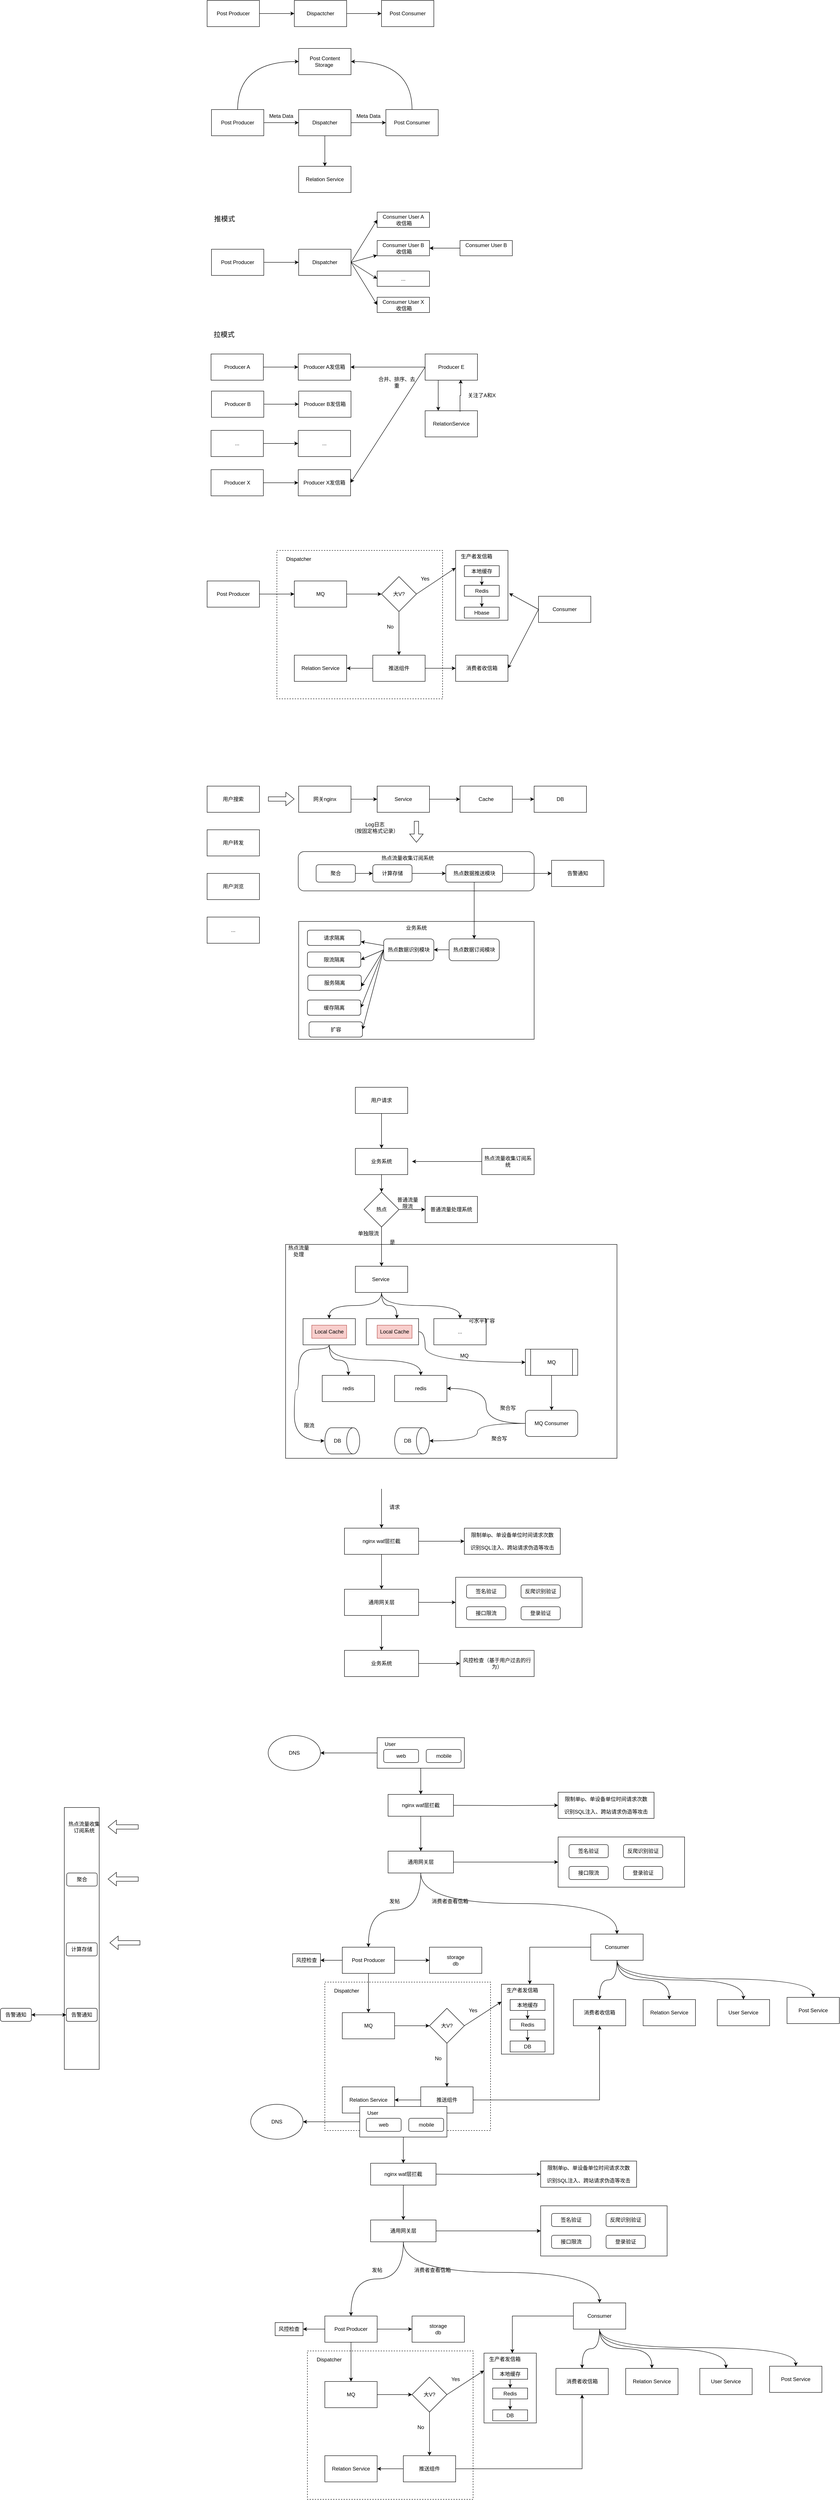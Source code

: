 <mxfile version="24.7.7">
  <diagram name="第 1 页" id="er8IoUahOcEAiOQroVSB">
    <mxGraphModel dx="2807" dy="1081" grid="1" gridSize="10" guides="1" tooltips="1" connect="1" arrows="1" fold="1" page="1" pageScale="1" pageWidth="827" pageHeight="1169" math="0" shadow="0">
      <root>
        <mxCell id="0" />
        <mxCell id="1" parent="0" />
        <mxCell id="BFoORE0rA1pxpxVD4G_Y-38" value="" style="rounded=0;whiteSpace=wrap;html=1;" vertex="1" parent="1">
          <mxGeometry x="240" y="2920" width="760" height="490" as="geometry" />
        </mxCell>
        <mxCell id="C0gUcWc2lnnMZgv8tYPe-118" value="" style="rounded=0;whiteSpace=wrap;html=1;" parent="1" vertex="1">
          <mxGeometry x="270" y="2180" width="540" height="270" as="geometry" />
        </mxCell>
        <mxCell id="C0gUcWc2lnnMZgv8tYPe-92" value="" style="rounded=0;whiteSpace=wrap;html=1;dashed=1;" parent="1" vertex="1">
          <mxGeometry x="220" y="1330" width="380" height="340" as="geometry" />
        </mxCell>
        <mxCell id="C0gUcWc2lnnMZgv8tYPe-3" value="" style="edgeStyle=orthogonalEdgeStyle;rounded=0;orthogonalLoop=1;jettySize=auto;html=1;" parent="1" source="C0gUcWc2lnnMZgv8tYPe-1" target="C0gUcWc2lnnMZgv8tYPe-2" edge="1">
          <mxGeometry relative="1" as="geometry" />
        </mxCell>
        <mxCell id="C0gUcWc2lnnMZgv8tYPe-1" value="Post Producer" style="rounded=0;whiteSpace=wrap;html=1;" parent="1" vertex="1">
          <mxGeometry x="60" y="70" width="120" height="60" as="geometry" />
        </mxCell>
        <mxCell id="C0gUcWc2lnnMZgv8tYPe-5" value="" style="edgeStyle=orthogonalEdgeStyle;rounded=0;orthogonalLoop=1;jettySize=auto;html=1;" parent="1" source="C0gUcWc2lnnMZgv8tYPe-2" target="C0gUcWc2lnnMZgv8tYPe-4" edge="1">
          <mxGeometry relative="1" as="geometry" />
        </mxCell>
        <mxCell id="C0gUcWc2lnnMZgv8tYPe-2" value="Dispactcher" style="whiteSpace=wrap;html=1;rounded=0;" parent="1" vertex="1">
          <mxGeometry x="260" y="70" width="120" height="60" as="geometry" />
        </mxCell>
        <mxCell id="C0gUcWc2lnnMZgv8tYPe-4" value="Post Consumer" style="whiteSpace=wrap;html=1;rounded=0;" parent="1" vertex="1">
          <mxGeometry x="460" y="70" width="120" height="60" as="geometry" />
        </mxCell>
        <mxCell id="C0gUcWc2lnnMZgv8tYPe-9" value="" style="edgeStyle=orthogonalEdgeStyle;rounded=0;orthogonalLoop=1;jettySize=auto;html=1;" parent="1" source="C0gUcWc2lnnMZgv8tYPe-10" target="C0gUcWc2lnnMZgv8tYPe-12" edge="1">
          <mxGeometry relative="1" as="geometry" />
        </mxCell>
        <mxCell id="C0gUcWc2lnnMZgv8tYPe-17" style="edgeStyle=orthogonalEdgeStyle;rounded=0;orthogonalLoop=1;jettySize=auto;html=1;entryX=0;entryY=0.5;entryDx=0;entryDy=0;curved=1;exitX=0.5;exitY=0;exitDx=0;exitDy=0;" parent="1" source="C0gUcWc2lnnMZgv8tYPe-10" target="C0gUcWc2lnnMZgv8tYPe-16" edge="1">
          <mxGeometry relative="1" as="geometry" />
        </mxCell>
        <mxCell id="C0gUcWc2lnnMZgv8tYPe-10" value="Post Producer" style="rounded=0;whiteSpace=wrap;html=1;" parent="1" vertex="1">
          <mxGeometry x="70" y="320" width="120" height="60" as="geometry" />
        </mxCell>
        <mxCell id="C0gUcWc2lnnMZgv8tYPe-11" value="" style="edgeStyle=orthogonalEdgeStyle;rounded=0;orthogonalLoop=1;jettySize=auto;html=1;" parent="1" source="C0gUcWc2lnnMZgv8tYPe-12" target="C0gUcWc2lnnMZgv8tYPe-13" edge="1">
          <mxGeometry relative="1" as="geometry" />
        </mxCell>
        <mxCell id="C0gUcWc2lnnMZgv8tYPe-21" style="edgeStyle=orthogonalEdgeStyle;rounded=0;orthogonalLoop=1;jettySize=auto;html=1;" parent="1" source="C0gUcWc2lnnMZgv8tYPe-12" target="C0gUcWc2lnnMZgv8tYPe-20" edge="1">
          <mxGeometry relative="1" as="geometry" />
        </mxCell>
        <mxCell id="C0gUcWc2lnnMZgv8tYPe-12" value="Dispatcher" style="whiteSpace=wrap;html=1;rounded=0;" parent="1" vertex="1">
          <mxGeometry x="270" y="320" width="120" height="60" as="geometry" />
        </mxCell>
        <mxCell id="C0gUcWc2lnnMZgv8tYPe-19" style="edgeStyle=orthogonalEdgeStyle;rounded=0;orthogonalLoop=1;jettySize=auto;html=1;entryX=1;entryY=0.5;entryDx=0;entryDy=0;exitX=0.5;exitY=0;exitDx=0;exitDy=0;curved=1;" parent="1" source="C0gUcWc2lnnMZgv8tYPe-13" target="C0gUcWc2lnnMZgv8tYPe-16" edge="1">
          <mxGeometry relative="1" as="geometry" />
        </mxCell>
        <mxCell id="C0gUcWc2lnnMZgv8tYPe-13" value="Post Consumer" style="whiteSpace=wrap;html=1;rounded=0;" parent="1" vertex="1">
          <mxGeometry x="470" y="320" width="120" height="60" as="geometry" />
        </mxCell>
        <mxCell id="C0gUcWc2lnnMZgv8tYPe-14" value="Meta Data" style="text;html=1;align=center;verticalAlign=middle;whiteSpace=wrap;rounded=0;" parent="1" vertex="1">
          <mxGeometry x="200" y="320" width="60" height="30" as="geometry" />
        </mxCell>
        <mxCell id="C0gUcWc2lnnMZgv8tYPe-15" value="Meta Data" style="text;html=1;align=center;verticalAlign=middle;whiteSpace=wrap;rounded=0;" parent="1" vertex="1">
          <mxGeometry x="400" y="320" width="60" height="30" as="geometry" />
        </mxCell>
        <mxCell id="C0gUcWc2lnnMZgv8tYPe-16" value="Post Content Storage&amp;nbsp;" style="rounded=0;whiteSpace=wrap;html=1;" parent="1" vertex="1">
          <mxGeometry x="270" y="180" width="120" height="60" as="geometry" />
        </mxCell>
        <mxCell id="C0gUcWc2lnnMZgv8tYPe-20" value="Relation Service" style="whiteSpace=wrap;html=1;rounded=0;" parent="1" vertex="1">
          <mxGeometry x="270" y="450" width="120" height="60" as="geometry" />
        </mxCell>
        <mxCell id="C0gUcWc2lnnMZgv8tYPe-24" value="" style="edgeStyle=orthogonalEdgeStyle;rounded=0;orthogonalLoop=1;jettySize=auto;html=1;" parent="1" source="C0gUcWc2lnnMZgv8tYPe-22" target="C0gUcWc2lnnMZgv8tYPe-23" edge="1">
          <mxGeometry relative="1" as="geometry" />
        </mxCell>
        <mxCell id="C0gUcWc2lnnMZgv8tYPe-22" value="Post Producer" style="rounded=0;whiteSpace=wrap;html=1;" parent="1" vertex="1">
          <mxGeometry x="70" y="640" width="120" height="60" as="geometry" />
        </mxCell>
        <mxCell id="C0gUcWc2lnnMZgv8tYPe-25" style="rounded=0;orthogonalLoop=1;jettySize=auto;html=1;entryX=0;entryY=0.5;entryDx=0;entryDy=0;exitX=1;exitY=0.5;exitDx=0;exitDy=0;" parent="1" source="C0gUcWc2lnnMZgv8tYPe-23" target="C0gUcWc2lnnMZgv8tYPe-26" edge="1">
          <mxGeometry relative="1" as="geometry">
            <mxPoint x="430" y="570" as="targetPoint" />
          </mxGeometry>
        </mxCell>
        <mxCell id="C0gUcWc2lnnMZgv8tYPe-29" style="rounded=0;orthogonalLoop=1;jettySize=auto;html=1;exitX=1;exitY=0.5;exitDx=0;exitDy=0;" parent="1" source="C0gUcWc2lnnMZgv8tYPe-23" target="C0gUcWc2lnnMZgv8tYPe-27" edge="1">
          <mxGeometry relative="1" as="geometry" />
        </mxCell>
        <mxCell id="C0gUcWc2lnnMZgv8tYPe-30" style="rounded=0;orthogonalLoop=1;jettySize=auto;html=1;exitX=1;exitY=0.5;exitDx=0;exitDy=0;exitPerimeter=0;entryX=0;entryY=0.5;entryDx=0;entryDy=0;" parent="1" source="C0gUcWc2lnnMZgv8tYPe-23" target="C0gUcWc2lnnMZgv8tYPe-28" edge="1">
          <mxGeometry relative="1" as="geometry" />
        </mxCell>
        <mxCell id="C0gUcWc2lnnMZgv8tYPe-32" style="rounded=0;orthogonalLoop=1;jettySize=auto;html=1;entryX=0;entryY=0.5;entryDx=0;entryDy=0;exitX=1;exitY=0.5;exitDx=0;exitDy=0;" parent="1" source="C0gUcWc2lnnMZgv8tYPe-23" target="C0gUcWc2lnnMZgv8tYPe-31" edge="1">
          <mxGeometry relative="1" as="geometry" />
        </mxCell>
        <mxCell id="C0gUcWc2lnnMZgv8tYPe-23" value="Dispatcher" style="rounded=0;whiteSpace=wrap;html=1;" parent="1" vertex="1">
          <mxGeometry x="270" y="640" width="120" height="60" as="geometry" />
        </mxCell>
        <mxCell id="C0gUcWc2lnnMZgv8tYPe-26" value="Consumer User A&lt;div&gt;&amp;nbsp;收信箱&lt;/div&gt;" style="rounded=0;whiteSpace=wrap;html=1;" parent="1" vertex="1">
          <mxGeometry x="450" y="555" width="120" height="35" as="geometry" />
        </mxCell>
        <mxCell id="C0gUcWc2lnnMZgv8tYPe-27" value="Consumer User B&lt;div&gt;&amp;nbsp;收信箱&lt;/div&gt;" style="rounded=0;whiteSpace=wrap;html=1;" parent="1" vertex="1">
          <mxGeometry x="450" y="620" width="120" height="35" as="geometry" />
        </mxCell>
        <mxCell id="C0gUcWc2lnnMZgv8tYPe-28" value="..." style="rounded=0;whiteSpace=wrap;html=1;" parent="1" vertex="1">
          <mxGeometry x="450" y="690" width="120" height="35" as="geometry" />
        </mxCell>
        <mxCell id="C0gUcWc2lnnMZgv8tYPe-31" value="Consumer User X&lt;div&gt;&amp;nbsp;收信箱&lt;/div&gt;" style="rounded=0;whiteSpace=wrap;html=1;" parent="1" vertex="1">
          <mxGeometry x="450" y="750" width="120" height="35" as="geometry" />
        </mxCell>
        <mxCell id="C0gUcWc2lnnMZgv8tYPe-34" style="edgeStyle=orthogonalEdgeStyle;rounded=0;orthogonalLoop=1;jettySize=auto;html=1;entryX=1;entryY=0.5;entryDx=0;entryDy=0;" parent="1" source="C0gUcWc2lnnMZgv8tYPe-33" target="C0gUcWc2lnnMZgv8tYPe-27" edge="1">
          <mxGeometry relative="1" as="geometry" />
        </mxCell>
        <mxCell id="C0gUcWc2lnnMZgv8tYPe-33" value="Consumer User B&lt;div&gt;&lt;br&gt;&lt;/div&gt;" style="rounded=0;whiteSpace=wrap;html=1;" parent="1" vertex="1">
          <mxGeometry x="640" y="620" width="120" height="35" as="geometry" />
        </mxCell>
        <mxCell id="C0gUcWc2lnnMZgv8tYPe-35" value="&lt;font style=&quot;font-size: 16px;&quot;&gt;推模式&lt;/font&gt;" style="text;html=1;align=center;verticalAlign=middle;whiteSpace=wrap;rounded=0;" parent="1" vertex="1">
          <mxGeometry x="70" y="555" width="60" height="30" as="geometry" />
        </mxCell>
        <mxCell id="C0gUcWc2lnnMZgv8tYPe-36" value="" style="edgeStyle=orthogonalEdgeStyle;rounded=0;orthogonalLoop=1;jettySize=auto;html=1;" parent="1" source="C0gUcWc2lnnMZgv8tYPe-37" target="C0gUcWc2lnnMZgv8tYPe-42" edge="1">
          <mxGeometry relative="1" as="geometry" />
        </mxCell>
        <mxCell id="C0gUcWc2lnnMZgv8tYPe-37" value="Producer A" style="rounded=0;whiteSpace=wrap;html=1;" parent="1" vertex="1">
          <mxGeometry x="69" y="880" width="120" height="60" as="geometry" />
        </mxCell>
        <mxCell id="C0gUcWc2lnnMZgv8tYPe-42" value="Producer A发信箱" style="rounded=0;whiteSpace=wrap;html=1;" parent="1" vertex="1">
          <mxGeometry x="269" y="880" width="120" height="60" as="geometry" />
        </mxCell>
        <mxCell id="C0gUcWc2lnnMZgv8tYPe-49" value="&lt;font style=&quot;font-size: 16px;&quot;&gt;拉模式&lt;/font&gt;" style="text;html=1;align=center;verticalAlign=middle;whiteSpace=wrap;rounded=0;" parent="1" vertex="1">
          <mxGeometry x="69" y="820" width="60" height="30" as="geometry" />
        </mxCell>
        <mxCell id="C0gUcWc2lnnMZgv8tYPe-50" value="" style="edgeStyle=orthogonalEdgeStyle;rounded=0;orthogonalLoop=1;jettySize=auto;html=1;" parent="1" source="C0gUcWc2lnnMZgv8tYPe-51" target="C0gUcWc2lnnMZgv8tYPe-52" edge="1">
          <mxGeometry relative="1" as="geometry" />
        </mxCell>
        <mxCell id="C0gUcWc2lnnMZgv8tYPe-51" value="Producer B" style="rounded=0;whiteSpace=wrap;html=1;" parent="1" vertex="1">
          <mxGeometry x="70" y="965" width="120" height="60" as="geometry" />
        </mxCell>
        <mxCell id="C0gUcWc2lnnMZgv8tYPe-52" value="Producer B发信箱" style="rounded=0;whiteSpace=wrap;html=1;" parent="1" vertex="1">
          <mxGeometry x="270" y="965" width="120" height="60" as="geometry" />
        </mxCell>
        <mxCell id="C0gUcWc2lnnMZgv8tYPe-53" value="" style="edgeStyle=orthogonalEdgeStyle;rounded=0;orthogonalLoop=1;jettySize=auto;html=1;" parent="1" source="C0gUcWc2lnnMZgv8tYPe-54" target="C0gUcWc2lnnMZgv8tYPe-55" edge="1">
          <mxGeometry relative="1" as="geometry" />
        </mxCell>
        <mxCell id="C0gUcWc2lnnMZgv8tYPe-54" value="..." style="rounded=0;whiteSpace=wrap;html=1;" parent="1" vertex="1">
          <mxGeometry x="69" y="1055" width="120" height="60" as="geometry" />
        </mxCell>
        <mxCell id="C0gUcWc2lnnMZgv8tYPe-55" value="..." style="rounded=0;whiteSpace=wrap;html=1;" parent="1" vertex="1">
          <mxGeometry x="269" y="1055" width="120" height="60" as="geometry" />
        </mxCell>
        <mxCell id="C0gUcWc2lnnMZgv8tYPe-56" value="" style="edgeStyle=orthogonalEdgeStyle;rounded=0;orthogonalLoop=1;jettySize=auto;html=1;" parent="1" source="C0gUcWc2lnnMZgv8tYPe-57" target="C0gUcWc2lnnMZgv8tYPe-58" edge="1">
          <mxGeometry relative="1" as="geometry" />
        </mxCell>
        <mxCell id="C0gUcWc2lnnMZgv8tYPe-57" value="Producer X" style="rounded=0;whiteSpace=wrap;html=1;" parent="1" vertex="1">
          <mxGeometry x="69" y="1145" width="120" height="60" as="geometry" />
        </mxCell>
        <mxCell id="C0gUcWc2lnnMZgv8tYPe-58" value="Producer X发信箱" style="rounded=0;whiteSpace=wrap;html=1;" parent="1" vertex="1">
          <mxGeometry x="269" y="1145" width="120" height="60" as="geometry" />
        </mxCell>
        <mxCell id="C0gUcWc2lnnMZgv8tYPe-61" style="edgeStyle=orthogonalEdgeStyle;rounded=0;orthogonalLoop=1;jettySize=auto;html=1;entryX=0.25;entryY=0;entryDx=0;entryDy=0;exitX=0.25;exitY=1;exitDx=0;exitDy=0;exitPerimeter=0;" parent="1" source="C0gUcWc2lnnMZgv8tYPe-59" target="C0gUcWc2lnnMZgv8tYPe-60" edge="1">
          <mxGeometry relative="1" as="geometry">
            <mxPoint x="590" y="950" as="sourcePoint" />
          </mxGeometry>
        </mxCell>
        <mxCell id="C0gUcWc2lnnMZgv8tYPe-63" style="edgeStyle=orthogonalEdgeStyle;rounded=0;orthogonalLoop=1;jettySize=auto;html=1;entryX=1;entryY=0.5;entryDx=0;entryDy=0;" parent="1" source="C0gUcWc2lnnMZgv8tYPe-59" target="C0gUcWc2lnnMZgv8tYPe-42" edge="1">
          <mxGeometry relative="1" as="geometry" />
        </mxCell>
        <mxCell id="C0gUcWc2lnnMZgv8tYPe-64" style="rounded=0;orthogonalLoop=1;jettySize=auto;html=1;entryX=1;entryY=0.5;entryDx=0;entryDy=0;" parent="1" target="C0gUcWc2lnnMZgv8tYPe-58" edge="1">
          <mxGeometry relative="1" as="geometry">
            <mxPoint x="560" y="910" as="sourcePoint" />
          </mxGeometry>
        </mxCell>
        <mxCell id="C0gUcWc2lnnMZgv8tYPe-59" value="Producer E" style="rounded=0;whiteSpace=wrap;html=1;" parent="1" vertex="1">
          <mxGeometry x="560" y="880" width="120" height="60" as="geometry" />
        </mxCell>
        <mxCell id="C0gUcWc2lnnMZgv8tYPe-60" value="RelationService" style="rounded=0;whiteSpace=wrap;html=1;" parent="1" vertex="1">
          <mxGeometry x="560" y="1010" width="120" height="60" as="geometry" />
        </mxCell>
        <mxCell id="C0gUcWc2lnnMZgv8tYPe-62" style="edgeStyle=orthogonalEdgeStyle;rounded=0;orthogonalLoop=1;jettySize=auto;html=1;entryX=0.68;entryY=0.98;entryDx=0;entryDy=0;entryPerimeter=0;exitX=0.667;exitY=0.04;exitDx=0;exitDy=0;exitPerimeter=0;" parent="1" source="C0gUcWc2lnnMZgv8tYPe-60" target="C0gUcWc2lnnMZgv8tYPe-59" edge="1">
          <mxGeometry relative="1" as="geometry">
            <mxPoint x="640" y="1010" as="sourcePoint" />
          </mxGeometry>
        </mxCell>
        <mxCell id="C0gUcWc2lnnMZgv8tYPe-65" value="关注了A和X" style="text;html=1;align=center;verticalAlign=middle;whiteSpace=wrap;rounded=0;" parent="1" vertex="1">
          <mxGeometry x="640" y="960" width="100" height="30" as="geometry" />
        </mxCell>
        <mxCell id="C0gUcWc2lnnMZgv8tYPe-66" value="合并、排序、去重" style="text;html=1;align=center;verticalAlign=middle;whiteSpace=wrap;rounded=0;" parent="1" vertex="1">
          <mxGeometry x="450" y="930" width="90" height="30" as="geometry" />
        </mxCell>
        <mxCell id="C0gUcWc2lnnMZgv8tYPe-69" value="" style="edgeStyle=orthogonalEdgeStyle;rounded=0;orthogonalLoop=1;jettySize=auto;html=1;" parent="1" source="C0gUcWc2lnnMZgv8tYPe-67" target="C0gUcWc2lnnMZgv8tYPe-68" edge="1">
          <mxGeometry relative="1" as="geometry" />
        </mxCell>
        <mxCell id="C0gUcWc2lnnMZgv8tYPe-67" value="Post Producer" style="rounded=0;whiteSpace=wrap;html=1;" parent="1" vertex="1">
          <mxGeometry x="60" y="1400" width="120" height="60" as="geometry" />
        </mxCell>
        <mxCell id="C0gUcWc2lnnMZgv8tYPe-76" value="" style="edgeStyle=orthogonalEdgeStyle;rounded=0;orthogonalLoop=1;jettySize=auto;html=1;" parent="1" source="C0gUcWc2lnnMZgv8tYPe-68" target="C0gUcWc2lnnMZgv8tYPe-75" edge="1">
          <mxGeometry relative="1" as="geometry" />
        </mxCell>
        <mxCell id="C0gUcWc2lnnMZgv8tYPe-68" value="MQ" style="rounded=0;whiteSpace=wrap;html=1;" parent="1" vertex="1">
          <mxGeometry x="260" y="1400" width="120" height="60" as="geometry" />
        </mxCell>
        <mxCell id="C0gUcWc2lnnMZgv8tYPe-74" value="Relation Service" style="rounded=0;whiteSpace=wrap;html=1;" parent="1" vertex="1">
          <mxGeometry x="260" y="1570" width="120" height="60" as="geometry" />
        </mxCell>
        <mxCell id="C0gUcWc2lnnMZgv8tYPe-78" value="" style="edgeStyle=orthogonalEdgeStyle;rounded=0;orthogonalLoop=1;jettySize=auto;html=1;" parent="1" source="C0gUcWc2lnnMZgv8tYPe-75" target="C0gUcWc2lnnMZgv8tYPe-77" edge="1">
          <mxGeometry relative="1" as="geometry" />
        </mxCell>
        <mxCell id="C0gUcWc2lnnMZgv8tYPe-82" style="rounded=0;orthogonalLoop=1;jettySize=auto;html=1;exitX=1;exitY=0.5;exitDx=0;exitDy=0;entryX=0;entryY=0.25;entryDx=0;entryDy=0;" parent="1" source="C0gUcWc2lnnMZgv8tYPe-75" target="C0gUcWc2lnnMZgv8tYPe-84" edge="1">
          <mxGeometry relative="1" as="geometry">
            <mxPoint x="610" y="1380" as="targetPoint" />
          </mxGeometry>
        </mxCell>
        <mxCell id="C0gUcWc2lnnMZgv8tYPe-75" value="大V?" style="rhombus;whiteSpace=wrap;html=1;rounded=0;" parent="1" vertex="1">
          <mxGeometry x="460" y="1390" width="80" height="80" as="geometry" />
        </mxCell>
        <mxCell id="C0gUcWc2lnnMZgv8tYPe-80" style="edgeStyle=orthogonalEdgeStyle;rounded=0;orthogonalLoop=1;jettySize=auto;html=1;entryX=1;entryY=0.5;entryDx=0;entryDy=0;" parent="1" source="C0gUcWc2lnnMZgv8tYPe-77" target="C0gUcWc2lnnMZgv8tYPe-74" edge="1">
          <mxGeometry relative="1" as="geometry" />
        </mxCell>
        <mxCell id="C0gUcWc2lnnMZgv8tYPe-96" style="edgeStyle=orthogonalEdgeStyle;rounded=0;orthogonalLoop=1;jettySize=auto;html=1;" parent="1" source="C0gUcWc2lnnMZgv8tYPe-77" target="C0gUcWc2lnnMZgv8tYPe-81" edge="1">
          <mxGeometry relative="1" as="geometry" />
        </mxCell>
        <mxCell id="C0gUcWc2lnnMZgv8tYPe-77" value="推送组件" style="whiteSpace=wrap;html=1;rounded=0;" parent="1" vertex="1">
          <mxGeometry x="440" y="1570" width="120" height="60" as="geometry" />
        </mxCell>
        <mxCell id="C0gUcWc2lnnMZgv8tYPe-79" value="No" style="text;html=1;align=center;verticalAlign=middle;whiteSpace=wrap;rounded=0;" parent="1" vertex="1">
          <mxGeometry x="450" y="1490" width="60" height="30" as="geometry" />
        </mxCell>
        <mxCell id="C0gUcWc2lnnMZgv8tYPe-81" value="消费者收信箱" style="whiteSpace=wrap;html=1;rounded=0;" parent="1" vertex="1">
          <mxGeometry x="630" y="1570" width="120" height="60" as="geometry" />
        </mxCell>
        <mxCell id="C0gUcWc2lnnMZgv8tYPe-83" value="Yes" style="text;html=1;align=center;verticalAlign=middle;whiteSpace=wrap;rounded=0;" parent="1" vertex="1">
          <mxGeometry x="530" y="1380" width="60" height="30" as="geometry" />
        </mxCell>
        <mxCell id="C0gUcWc2lnnMZgv8tYPe-84" value="" style="whiteSpace=wrap;html=1;rounded=0;" parent="1" vertex="1">
          <mxGeometry x="630" y="1330" width="120" height="160" as="geometry" />
        </mxCell>
        <mxCell id="C0gUcWc2lnnMZgv8tYPe-85" value="&lt;span style=&quot;color: rgb(0, 0, 0); font-family: Helvetica; font-size: 12px; font-style: normal; font-variant-ligatures: normal; font-variant-caps: normal; font-weight: 400; letter-spacing: normal; orphans: 2; text-align: center; text-indent: 0px; text-transform: none; widows: 2; word-spacing: 0px; -webkit-text-stroke-width: 0px; white-space: normal; background-color: rgb(251, 251, 251); text-decoration-thickness: initial; text-decoration-style: initial; text-decoration-color: initial; display: inline !important; float: none;&quot;&gt;生产者发信箱&lt;/span&gt;" style="text;whiteSpace=wrap;html=1;" parent="1" vertex="1">
          <mxGeometry x="640" y="1330" width="110" height="40" as="geometry" />
        </mxCell>
        <mxCell id="C0gUcWc2lnnMZgv8tYPe-88" value="" style="edgeStyle=orthogonalEdgeStyle;rounded=0;orthogonalLoop=1;jettySize=auto;html=1;" parent="1" source="C0gUcWc2lnnMZgv8tYPe-86" target="C0gUcWc2lnnMZgv8tYPe-87" edge="1">
          <mxGeometry relative="1" as="geometry" />
        </mxCell>
        <mxCell id="C0gUcWc2lnnMZgv8tYPe-86" value="本地缓存" style="rounded=0;whiteSpace=wrap;html=1;" parent="1" vertex="1">
          <mxGeometry x="650" y="1365" width="80" height="25" as="geometry" />
        </mxCell>
        <mxCell id="C0gUcWc2lnnMZgv8tYPe-90" value="" style="edgeStyle=orthogonalEdgeStyle;rounded=0;orthogonalLoop=1;jettySize=auto;html=1;" parent="1" source="C0gUcWc2lnnMZgv8tYPe-87" target="C0gUcWc2lnnMZgv8tYPe-89" edge="1">
          <mxGeometry relative="1" as="geometry" />
        </mxCell>
        <mxCell id="C0gUcWc2lnnMZgv8tYPe-87" value="Redis" style="rounded=0;whiteSpace=wrap;html=1;" parent="1" vertex="1">
          <mxGeometry x="650" y="1410" width="80" height="25" as="geometry" />
        </mxCell>
        <mxCell id="C0gUcWc2lnnMZgv8tYPe-89" value="Hbase" style="rounded=0;whiteSpace=wrap;html=1;" parent="1" vertex="1">
          <mxGeometry x="650" y="1460" width="80" height="25" as="geometry" />
        </mxCell>
        <mxCell id="C0gUcWc2lnnMZgv8tYPe-91" value="Consumer" style="whiteSpace=wrap;html=1;rounded=0;" parent="1" vertex="1">
          <mxGeometry x="820" y="1435" width="120" height="60" as="geometry" />
        </mxCell>
        <mxCell id="C0gUcWc2lnnMZgv8tYPe-93" value="Dispatcher" style="text;html=1;align=center;verticalAlign=middle;whiteSpace=wrap;rounded=0;" parent="1" vertex="1">
          <mxGeometry x="240" y="1335" width="60" height="30" as="geometry" />
        </mxCell>
        <mxCell id="C0gUcWc2lnnMZgv8tYPe-94" style="rounded=0;orthogonalLoop=1;jettySize=auto;html=1;entryX=1.023;entryY=0.615;entryDx=0;entryDy=0;entryPerimeter=0;exitX=0;exitY=0.5;exitDx=0;exitDy=0;" parent="1" source="C0gUcWc2lnnMZgv8tYPe-91" target="C0gUcWc2lnnMZgv8tYPe-84" edge="1">
          <mxGeometry relative="1" as="geometry" />
        </mxCell>
        <mxCell id="C0gUcWc2lnnMZgv8tYPe-95" style="rounded=0;orthogonalLoop=1;jettySize=auto;html=1;entryX=1;entryY=0.5;entryDx=0;entryDy=0;exitX=0;exitY=0.5;exitDx=0;exitDy=0;" parent="1" source="C0gUcWc2lnnMZgv8tYPe-91" target="C0gUcWc2lnnMZgv8tYPe-81" edge="1">
          <mxGeometry relative="1" as="geometry" />
        </mxCell>
        <mxCell id="C0gUcWc2lnnMZgv8tYPe-97" value="用户搜索" style="rounded=0;whiteSpace=wrap;html=1;" parent="1" vertex="1">
          <mxGeometry x="60" y="1870" width="120" height="60" as="geometry" />
        </mxCell>
        <mxCell id="C0gUcWc2lnnMZgv8tYPe-98" value="用户转发" style="rounded=0;whiteSpace=wrap;html=1;" parent="1" vertex="1">
          <mxGeometry x="60" y="1970" width="120" height="60" as="geometry" />
        </mxCell>
        <mxCell id="C0gUcWc2lnnMZgv8tYPe-99" value="用户浏览" style="rounded=0;whiteSpace=wrap;html=1;" parent="1" vertex="1">
          <mxGeometry x="60" y="2070" width="120" height="60" as="geometry" />
        </mxCell>
        <mxCell id="C0gUcWc2lnnMZgv8tYPe-100" value="..." style="rounded=0;whiteSpace=wrap;html=1;" parent="1" vertex="1">
          <mxGeometry x="60" y="2170" width="120" height="60" as="geometry" />
        </mxCell>
        <mxCell id="C0gUcWc2lnnMZgv8tYPe-103" value="" style="edgeStyle=orthogonalEdgeStyle;rounded=0;orthogonalLoop=1;jettySize=auto;html=1;" parent="1" source="C0gUcWc2lnnMZgv8tYPe-101" target="C0gUcWc2lnnMZgv8tYPe-102" edge="1">
          <mxGeometry relative="1" as="geometry" />
        </mxCell>
        <mxCell id="C0gUcWc2lnnMZgv8tYPe-101" value="网关nginx" style="rounded=0;whiteSpace=wrap;html=1;" parent="1" vertex="1">
          <mxGeometry x="270" y="1870" width="120" height="60" as="geometry" />
        </mxCell>
        <mxCell id="C0gUcWc2lnnMZgv8tYPe-105" value="" style="edgeStyle=orthogonalEdgeStyle;rounded=0;orthogonalLoop=1;jettySize=auto;html=1;" parent="1" source="C0gUcWc2lnnMZgv8tYPe-102" target="C0gUcWc2lnnMZgv8tYPe-104" edge="1">
          <mxGeometry relative="1" as="geometry" />
        </mxCell>
        <mxCell id="C0gUcWc2lnnMZgv8tYPe-102" value="Service" style="rounded=0;whiteSpace=wrap;html=1;" parent="1" vertex="1">
          <mxGeometry x="450" y="1870" width="120" height="60" as="geometry" />
        </mxCell>
        <mxCell id="C0gUcWc2lnnMZgv8tYPe-107" style="edgeStyle=orthogonalEdgeStyle;rounded=0;orthogonalLoop=1;jettySize=auto;html=1;entryX=0;entryY=0.5;entryDx=0;entryDy=0;" parent="1" source="C0gUcWc2lnnMZgv8tYPe-104" target="C0gUcWc2lnnMZgv8tYPe-106" edge="1">
          <mxGeometry relative="1" as="geometry" />
        </mxCell>
        <mxCell id="C0gUcWc2lnnMZgv8tYPe-104" value="Cache" style="rounded=0;whiteSpace=wrap;html=1;" parent="1" vertex="1">
          <mxGeometry x="640" y="1870" width="120" height="60" as="geometry" />
        </mxCell>
        <mxCell id="C0gUcWc2lnnMZgv8tYPe-106" value="DB" style="rounded=0;whiteSpace=wrap;html=1;" parent="1" vertex="1">
          <mxGeometry x="810" y="1870" width="120" height="60" as="geometry" />
        </mxCell>
        <mxCell id="C0gUcWc2lnnMZgv8tYPe-108" value="" style="shape=flexArrow;endArrow=classic;html=1;rounded=0;" parent="1" edge="1">
          <mxGeometry width="50" height="50" relative="1" as="geometry">
            <mxPoint x="200" y="1899.5" as="sourcePoint" />
            <mxPoint x="260" y="1899.5" as="targetPoint" />
          </mxGeometry>
        </mxCell>
        <mxCell id="C0gUcWc2lnnMZgv8tYPe-109" value="" style="rounded=1;whiteSpace=wrap;html=1;" parent="1" vertex="1">
          <mxGeometry x="269" y="2020" width="541" height="90" as="geometry" />
        </mxCell>
        <mxCell id="C0gUcWc2lnnMZgv8tYPe-110" value="" style="shape=flexArrow;endArrow=classic;html=1;rounded=0;entryX=0.379;entryY=-0.013;entryDx=0;entryDy=0;entryPerimeter=0;" parent="1" edge="1">
          <mxGeometry width="50" height="50" relative="1" as="geometry">
            <mxPoint x="540.07" y="1950" as="sourcePoint" />
            <mxPoint x="540.0" y="1999.22" as="targetPoint" />
          </mxGeometry>
        </mxCell>
        <mxCell id="C0gUcWc2lnnMZgv8tYPe-111" value="Log日志&lt;div&gt;（按固定格式记录）&lt;/div&gt;" style="text;html=1;align=center;verticalAlign=middle;whiteSpace=wrap;rounded=0;" parent="1" vertex="1">
          <mxGeometry x="370" y="1950" width="150" height="30" as="geometry" />
        </mxCell>
        <mxCell id="C0gUcWc2lnnMZgv8tYPe-112" value="热点流量收集订阅系统" style="text;html=1;align=center;verticalAlign=middle;whiteSpace=wrap;rounded=0;" parent="1" vertex="1">
          <mxGeometry x="445" y="2020" width="150" height="30" as="geometry" />
        </mxCell>
        <mxCell id="C0gUcWc2lnnMZgv8tYPe-116" style="edgeStyle=orthogonalEdgeStyle;rounded=0;orthogonalLoop=1;jettySize=auto;html=1;" parent="1" source="C0gUcWc2lnnMZgv8tYPe-113" target="C0gUcWc2lnnMZgv8tYPe-114" edge="1">
          <mxGeometry relative="1" as="geometry" />
        </mxCell>
        <mxCell id="C0gUcWc2lnnMZgv8tYPe-113" value="聚合" style="rounded=1;whiteSpace=wrap;html=1;" parent="1" vertex="1">
          <mxGeometry x="310" y="2050" width="90" height="40" as="geometry" />
        </mxCell>
        <mxCell id="C0gUcWc2lnnMZgv8tYPe-117" style="edgeStyle=orthogonalEdgeStyle;rounded=0;orthogonalLoop=1;jettySize=auto;html=1;" parent="1" source="C0gUcWc2lnnMZgv8tYPe-114" target="C0gUcWc2lnnMZgv8tYPe-115" edge="1">
          <mxGeometry relative="1" as="geometry" />
        </mxCell>
        <mxCell id="C0gUcWc2lnnMZgv8tYPe-114" value="计算存储" style="rounded=1;whiteSpace=wrap;html=1;" parent="1" vertex="1">
          <mxGeometry x="440" y="2050" width="90" height="40" as="geometry" />
        </mxCell>
        <mxCell id="C0gUcWc2lnnMZgv8tYPe-123" style="edgeStyle=orthogonalEdgeStyle;rounded=0;orthogonalLoop=1;jettySize=auto;html=1;" parent="1" source="C0gUcWc2lnnMZgv8tYPe-115" target="C0gUcWc2lnnMZgv8tYPe-122" edge="1">
          <mxGeometry relative="1" as="geometry" />
        </mxCell>
        <mxCell id="C0gUcWc2lnnMZgv8tYPe-115" value="热点数据推送模块" style="rounded=1;whiteSpace=wrap;html=1;" parent="1" vertex="1">
          <mxGeometry x="607.5" y="2050" width="130" height="40" as="geometry" />
        </mxCell>
        <mxCell id="C0gUcWc2lnnMZgv8tYPe-120" value="业务系统" style="text;html=1;align=center;verticalAlign=middle;whiteSpace=wrap;rounded=0;" parent="1" vertex="1">
          <mxGeometry x="510" y="2180" width="60" height="30" as="geometry" />
        </mxCell>
        <mxCell id="C0gUcWc2lnnMZgv8tYPe-126" value="" style="rounded=0;orthogonalLoop=1;jettySize=auto;html=1;entryX=1;entryY=0.5;entryDx=0;entryDy=0;exitX=0;exitY=0.5;exitDx=0;exitDy=0;" parent="1" source="C0gUcWc2lnnMZgv8tYPe-121" target="C0gUcWc2lnnMZgv8tYPe-127" edge="1">
          <mxGeometry relative="1" as="geometry" />
        </mxCell>
        <mxCell id="C0gUcWc2lnnMZgv8tYPe-121" value="热点数据识别模块" style="rounded=1;whiteSpace=wrap;html=1;" parent="1" vertex="1">
          <mxGeometry x="465" y="2220" width="115" height="50" as="geometry" />
        </mxCell>
        <mxCell id="C0gUcWc2lnnMZgv8tYPe-124" style="edgeStyle=orthogonalEdgeStyle;rounded=0;orthogonalLoop=1;jettySize=auto;html=1;entryX=1;entryY=0.5;entryDx=0;entryDy=0;" parent="1" source="C0gUcWc2lnnMZgv8tYPe-122" target="C0gUcWc2lnnMZgv8tYPe-121" edge="1">
          <mxGeometry relative="1" as="geometry" />
        </mxCell>
        <mxCell id="C0gUcWc2lnnMZgv8tYPe-122" value="热点数据订阅模块" style="rounded=1;whiteSpace=wrap;html=1;" parent="1" vertex="1">
          <mxGeometry x="615" y="2220" width="115" height="50" as="geometry" />
        </mxCell>
        <mxCell id="C0gUcWc2lnnMZgv8tYPe-125" value="请求隔离" style="whiteSpace=wrap;html=1;rounded=1;" parent="1" vertex="1">
          <mxGeometry x="290" y="2200" width="122.5" height="35" as="geometry" />
        </mxCell>
        <mxCell id="C0gUcWc2lnnMZgv8tYPe-127" value="限流隔离" style="whiteSpace=wrap;html=1;rounded=1;" parent="1" vertex="1">
          <mxGeometry x="290" y="2250" width="122.5" height="35" as="geometry" />
        </mxCell>
        <mxCell id="C0gUcWc2lnnMZgv8tYPe-128" value="服务隔离" style="whiteSpace=wrap;html=1;rounded=1;" parent="1" vertex="1">
          <mxGeometry x="291" y="2303" width="122.5" height="35" as="geometry" />
        </mxCell>
        <mxCell id="C0gUcWc2lnnMZgv8tYPe-129" value="缓存隔离" style="whiteSpace=wrap;html=1;rounded=1;" parent="1" vertex="1">
          <mxGeometry x="290" y="2360" width="122.5" height="35" as="geometry" />
        </mxCell>
        <mxCell id="C0gUcWc2lnnMZgv8tYPe-130" value="" style="rounded=0;orthogonalLoop=1;jettySize=auto;html=1;entryX=1;entryY=0.75;entryDx=0;entryDy=0;" parent="1" source="C0gUcWc2lnnMZgv8tYPe-121" target="C0gUcWc2lnnMZgv8tYPe-125" edge="1">
          <mxGeometry relative="1" as="geometry" />
        </mxCell>
        <mxCell id="C0gUcWc2lnnMZgv8tYPe-131" value="" style="rounded=0;orthogonalLoop=1;jettySize=auto;html=1;entryX=1;entryY=0.75;entryDx=0;entryDy=0;exitX=0;exitY=0.5;exitDx=0;exitDy=0;" parent="1" source="C0gUcWc2lnnMZgv8tYPe-121" target="C0gUcWc2lnnMZgv8tYPe-128" edge="1">
          <mxGeometry relative="1" as="geometry" />
        </mxCell>
        <mxCell id="C0gUcWc2lnnMZgv8tYPe-132" value="" style="rounded=0;orthogonalLoop=1;jettySize=auto;html=1;entryX=1;entryY=0.5;entryDx=0;entryDy=0;exitX=0;exitY=0.5;exitDx=0;exitDy=0;" parent="1" source="C0gUcWc2lnnMZgv8tYPe-121" target="C0gUcWc2lnnMZgv8tYPe-129" edge="1">
          <mxGeometry relative="1" as="geometry" />
        </mxCell>
        <mxCell id="BFoORE0rA1pxpxVD4G_Y-1" value="扩容" style="whiteSpace=wrap;html=1;rounded=1;" vertex="1" parent="1">
          <mxGeometry x="293.75" y="2410" width="122.5" height="35" as="geometry" />
        </mxCell>
        <mxCell id="BFoORE0rA1pxpxVD4G_Y-2" value="" style="rounded=0;orthogonalLoop=1;jettySize=auto;html=1;entryX=1;entryY=0.5;entryDx=0;entryDy=0;exitX=0;exitY=0.5;exitDx=0;exitDy=0;" edge="1" parent="1" source="C0gUcWc2lnnMZgv8tYPe-121" target="BFoORE0rA1pxpxVD4G_Y-1">
          <mxGeometry relative="1" as="geometry" />
        </mxCell>
        <mxCell id="BFoORE0rA1pxpxVD4G_Y-3" value="" style="endArrow=classic;html=1;rounded=0;exitX=1;exitY=0.5;exitDx=0;exitDy=0;" edge="1" parent="1" source="C0gUcWc2lnnMZgv8tYPe-115">
          <mxGeometry width="50" height="50" relative="1" as="geometry">
            <mxPoint x="750" y="2030" as="sourcePoint" />
            <mxPoint x="850" y="2070" as="targetPoint" />
          </mxGeometry>
        </mxCell>
        <mxCell id="BFoORE0rA1pxpxVD4G_Y-4" value="告警通知" style="rounded=0;whiteSpace=wrap;html=1;" vertex="1" parent="1">
          <mxGeometry x="850" y="2040" width="120" height="60" as="geometry" />
        </mxCell>
        <mxCell id="BFoORE0rA1pxpxVD4G_Y-9" style="edgeStyle=orthogonalEdgeStyle;rounded=0;orthogonalLoop=1;jettySize=auto;html=1;" edge="1" parent="1" source="BFoORE0rA1pxpxVD4G_Y-5">
          <mxGeometry relative="1" as="geometry">
            <mxPoint x="530" y="2730" as="targetPoint" />
          </mxGeometry>
        </mxCell>
        <mxCell id="BFoORE0rA1pxpxVD4G_Y-5" value="热点流量收集订阅系统" style="rounded=0;whiteSpace=wrap;html=1;" vertex="1" parent="1">
          <mxGeometry x="690" y="2700" width="120" height="60" as="geometry" />
        </mxCell>
        <mxCell id="BFoORE0rA1pxpxVD4G_Y-8" value="" style="edgeStyle=orthogonalEdgeStyle;rounded=0;orthogonalLoop=1;jettySize=auto;html=1;" edge="1" parent="1" source="BFoORE0rA1pxpxVD4G_Y-6" target="BFoORE0rA1pxpxVD4G_Y-7">
          <mxGeometry relative="1" as="geometry" />
        </mxCell>
        <mxCell id="BFoORE0rA1pxpxVD4G_Y-6" value="用户请求" style="rounded=0;whiteSpace=wrap;html=1;" vertex="1" parent="1">
          <mxGeometry x="400" y="2560" width="120" height="60" as="geometry" />
        </mxCell>
        <mxCell id="BFoORE0rA1pxpxVD4G_Y-11" value="" style="edgeStyle=orthogonalEdgeStyle;rounded=0;orthogonalLoop=1;jettySize=auto;html=1;" edge="1" parent="1" source="BFoORE0rA1pxpxVD4G_Y-7" target="BFoORE0rA1pxpxVD4G_Y-10">
          <mxGeometry relative="1" as="geometry" />
        </mxCell>
        <mxCell id="BFoORE0rA1pxpxVD4G_Y-7" value="业务系统" style="rounded=0;whiteSpace=wrap;html=1;" vertex="1" parent="1">
          <mxGeometry x="400" y="2700" width="120" height="60" as="geometry" />
        </mxCell>
        <mxCell id="BFoORE0rA1pxpxVD4G_Y-13" value="" style="edgeStyle=orthogonalEdgeStyle;rounded=0;orthogonalLoop=1;jettySize=auto;html=1;" edge="1" parent="1" source="BFoORE0rA1pxpxVD4G_Y-10" target="BFoORE0rA1pxpxVD4G_Y-12">
          <mxGeometry relative="1" as="geometry" />
        </mxCell>
        <mxCell id="BFoORE0rA1pxpxVD4G_Y-15" value="" style="edgeStyle=orthogonalEdgeStyle;rounded=0;orthogonalLoop=1;jettySize=auto;html=1;" edge="1" parent="1" source="BFoORE0rA1pxpxVD4G_Y-10" target="BFoORE0rA1pxpxVD4G_Y-14">
          <mxGeometry relative="1" as="geometry" />
        </mxCell>
        <mxCell id="BFoORE0rA1pxpxVD4G_Y-10" value="热点" style="rhombus;whiteSpace=wrap;html=1;rounded=0;" vertex="1" parent="1">
          <mxGeometry x="420" y="2800" width="80" height="80" as="geometry" />
        </mxCell>
        <mxCell id="BFoORE0rA1pxpxVD4G_Y-12" value="普通流量处理系统" style="whiteSpace=wrap;html=1;rounded=0;" vertex="1" parent="1">
          <mxGeometry x="560" y="2810" width="120" height="60" as="geometry" />
        </mxCell>
        <mxCell id="BFoORE0rA1pxpxVD4G_Y-21" value="" style="edgeStyle=orthogonalEdgeStyle;rounded=0;orthogonalLoop=1;jettySize=auto;html=1;curved=1;" edge="1" parent="1" source="BFoORE0rA1pxpxVD4G_Y-14" target="BFoORE0rA1pxpxVD4G_Y-20">
          <mxGeometry relative="1" as="geometry" />
        </mxCell>
        <mxCell id="BFoORE0rA1pxpxVD4G_Y-24" style="edgeStyle=orthogonalEdgeStyle;rounded=0;orthogonalLoop=1;jettySize=auto;html=1;curved=1;" edge="1" parent="1" source="BFoORE0rA1pxpxVD4G_Y-14">
          <mxGeometry relative="1" as="geometry">
            <mxPoint x="495" y="3090" as="targetPoint" />
          </mxGeometry>
        </mxCell>
        <mxCell id="BFoORE0rA1pxpxVD4G_Y-14" value="&lt;div&gt;Service&amp;nbsp;&lt;/div&gt;" style="whiteSpace=wrap;html=1;rounded=0;" vertex="1" parent="1">
          <mxGeometry x="400" y="2970" width="120" height="60" as="geometry" />
        </mxCell>
        <mxCell id="BFoORE0rA1pxpxVD4G_Y-16" value="普通流量限流" style="text;html=1;align=center;verticalAlign=middle;whiteSpace=wrap;rounded=0;" vertex="1" parent="1">
          <mxGeometry x="490" y="2810" width="60" height="30" as="geometry" />
        </mxCell>
        <mxCell id="BFoORE0rA1pxpxVD4G_Y-19" value="是" style="text;html=1;align=center;verticalAlign=middle;whiteSpace=wrap;rounded=0;" vertex="1" parent="1">
          <mxGeometry x="455" y="2900" width="60" height="30" as="geometry" />
        </mxCell>
        <mxCell id="BFoORE0rA1pxpxVD4G_Y-34" style="edgeStyle=orthogonalEdgeStyle;rounded=0;orthogonalLoop=1;jettySize=auto;html=1;elbow=vertical;curved=1;" edge="1" parent="1" source="BFoORE0rA1pxpxVD4G_Y-20" target="BFoORE0rA1pxpxVD4G_Y-32">
          <mxGeometry relative="1" as="geometry" />
        </mxCell>
        <mxCell id="BFoORE0rA1pxpxVD4G_Y-43" style="edgeStyle=orthogonalEdgeStyle;rounded=0;orthogonalLoop=1;jettySize=auto;html=1;entryX=0;entryY=0.5;entryDx=0;entryDy=0;curved=1;" edge="1" parent="1" source="BFoORE0rA1pxpxVD4G_Y-20" target="BFoORE0rA1pxpxVD4G_Y-39">
          <mxGeometry relative="1" as="geometry">
            <Array as="points">
              <mxPoint x="340" y="3160" />
              <mxPoint x="270" y="3160" />
              <mxPoint x="270" y="3253" />
              <mxPoint x="260" y="3253" />
              <mxPoint x="260" y="3370" />
            </Array>
          </mxGeometry>
        </mxCell>
        <mxCell id="BFoORE0rA1pxpxVD4G_Y-20" value="" style="whiteSpace=wrap;html=1;rounded=0;" vertex="1" parent="1">
          <mxGeometry x="280" y="3090" width="120" height="60" as="geometry" />
        </mxCell>
        <mxCell id="BFoORE0rA1pxpxVD4G_Y-23" value="..." style="whiteSpace=wrap;html=1;rounded=0;" vertex="1" parent="1">
          <mxGeometry x="580" y="3090" width="120" height="60" as="geometry" />
        </mxCell>
        <mxCell id="BFoORE0rA1pxpxVD4G_Y-25" style="edgeStyle=orthogonalEdgeStyle;rounded=0;orthogonalLoop=1;jettySize=auto;html=1;curved=1;exitX=0.5;exitY=1;exitDx=0;exitDy=0;" edge="1" parent="1" source="BFoORE0rA1pxpxVD4G_Y-14" target="BFoORE0rA1pxpxVD4G_Y-23">
          <mxGeometry relative="1" as="geometry" />
        </mxCell>
        <mxCell id="BFoORE0rA1pxpxVD4G_Y-26" value="Local Cache" style="text;html=1;align=center;verticalAlign=middle;whiteSpace=wrap;rounded=0;fillColor=#f8cecc;strokeColor=#b85450;" vertex="1" parent="1">
          <mxGeometry x="300" y="3105" width="80" height="30" as="geometry" />
        </mxCell>
        <mxCell id="BFoORE0rA1pxpxVD4G_Y-49" style="edgeStyle=orthogonalEdgeStyle;rounded=0;orthogonalLoop=1;jettySize=auto;html=1;entryX=0;entryY=0.5;entryDx=0;entryDy=0;curved=1;" edge="1" parent="1" source="BFoORE0rA1pxpxVD4G_Y-28" target="BFoORE0rA1pxpxVD4G_Y-48">
          <mxGeometry relative="1" as="geometry">
            <Array as="points">
              <mxPoint x="560" y="3120" />
              <mxPoint x="560" y="3190" />
            </Array>
          </mxGeometry>
        </mxCell>
        <mxCell id="BFoORE0rA1pxpxVD4G_Y-28" value="" style="whiteSpace=wrap;html=1;rounded=0;" vertex="1" parent="1">
          <mxGeometry x="425" y="3090" width="120" height="60" as="geometry" />
        </mxCell>
        <mxCell id="BFoORE0rA1pxpxVD4G_Y-29" value="Local Cache" style="text;html=1;align=center;verticalAlign=middle;whiteSpace=wrap;rounded=0;fillColor=#f8cecc;strokeColor=#b85450;" vertex="1" parent="1">
          <mxGeometry x="450" y="3105" width="80" height="30" as="geometry" />
        </mxCell>
        <mxCell id="BFoORE0rA1pxpxVD4G_Y-31" value="可水平扩容" style="text;html=1;align=center;verticalAlign=middle;whiteSpace=wrap;rounded=0;" vertex="1" parent="1">
          <mxGeometry x="645" y="3080" width="90" height="30" as="geometry" />
        </mxCell>
        <mxCell id="BFoORE0rA1pxpxVD4G_Y-32" value="redis" style="rounded=0;whiteSpace=wrap;html=1;" vertex="1" parent="1">
          <mxGeometry x="324" y="3220" width="120" height="60" as="geometry" />
        </mxCell>
        <mxCell id="BFoORE0rA1pxpxVD4G_Y-33" value="redis" style="rounded=0;whiteSpace=wrap;html=1;" vertex="1" parent="1">
          <mxGeometry x="490" y="3220" width="120" height="60" as="geometry" />
        </mxCell>
        <mxCell id="BFoORE0rA1pxpxVD4G_Y-35" style="edgeStyle=orthogonalEdgeStyle;rounded=0;orthogonalLoop=1;jettySize=auto;html=1;exitX=0.5;exitY=1;exitDx=0;exitDy=0;curved=1;" edge="1" parent="1" source="BFoORE0rA1pxpxVD4G_Y-20" target="BFoORE0rA1pxpxVD4G_Y-33">
          <mxGeometry relative="1" as="geometry" />
        </mxCell>
        <mxCell id="BFoORE0rA1pxpxVD4G_Y-36" value="" style="shape=cylinder3;whiteSpace=wrap;html=1;boundedLbl=1;backgroundOutline=1;size=15;rotation=90;" vertex="1" parent="1">
          <mxGeometry x="340" y="3330" width="60" height="80" as="geometry" />
        </mxCell>
        <mxCell id="BFoORE0rA1pxpxVD4G_Y-37" value="" style="shape=cylinder3;whiteSpace=wrap;html=1;boundedLbl=1;backgroundOutline=1;size=15;rotation=90;" vertex="1" parent="1">
          <mxGeometry x="500" y="3330" width="60" height="80" as="geometry" />
        </mxCell>
        <mxCell id="BFoORE0rA1pxpxVD4G_Y-39" value="DB" style="text;html=1;align=center;verticalAlign=middle;whiteSpace=wrap;rounded=0;" vertex="1" parent="1">
          <mxGeometry x="329" y="3355" width="60" height="30" as="geometry" />
        </mxCell>
        <mxCell id="BFoORE0rA1pxpxVD4G_Y-40" value="DB" style="text;html=1;align=center;verticalAlign=middle;whiteSpace=wrap;rounded=0;" vertex="1" parent="1">
          <mxGeometry x="490" y="3355" width="60" height="30" as="geometry" />
        </mxCell>
        <mxCell id="BFoORE0rA1pxpxVD4G_Y-44" value="限流" style="text;html=1;align=center;verticalAlign=middle;whiteSpace=wrap;rounded=0;" vertex="1" parent="1">
          <mxGeometry x="264" y="3320" width="60" height="30" as="geometry" />
        </mxCell>
        <mxCell id="BFoORE0rA1pxpxVD4G_Y-45" value="热点流量处理" style="text;html=1;align=center;verticalAlign=middle;whiteSpace=wrap;rounded=0;" vertex="1" parent="1">
          <mxGeometry x="240" y="2920" width="60" height="30" as="geometry" />
        </mxCell>
        <mxCell id="BFoORE0rA1pxpxVD4G_Y-46" value="单独限流" style="text;html=1;align=center;verticalAlign=middle;whiteSpace=wrap;rounded=0;" vertex="1" parent="1">
          <mxGeometry x="400" y="2880" width="60" height="30" as="geometry" />
        </mxCell>
        <mxCell id="BFoORE0rA1pxpxVD4G_Y-53" value="" style="edgeStyle=orthogonalEdgeStyle;rounded=0;orthogonalLoop=1;jettySize=auto;html=1;" edge="1" parent="1" source="BFoORE0rA1pxpxVD4G_Y-48" target="BFoORE0rA1pxpxVD4G_Y-52">
          <mxGeometry relative="1" as="geometry" />
        </mxCell>
        <mxCell id="BFoORE0rA1pxpxVD4G_Y-48" value="MQ" style="shape=process;whiteSpace=wrap;html=1;backgroundOutline=1;" vertex="1" parent="1">
          <mxGeometry x="790" y="3160" width="120" height="60" as="geometry" />
        </mxCell>
        <mxCell id="BFoORE0rA1pxpxVD4G_Y-50" value="MQ" style="text;html=1;align=center;verticalAlign=middle;whiteSpace=wrap;rounded=0;" vertex="1" parent="1">
          <mxGeometry x="620" y="3160" width="60" height="30" as="geometry" />
        </mxCell>
        <mxCell id="BFoORE0rA1pxpxVD4G_Y-55" style="edgeStyle=orthogonalEdgeStyle;rounded=0;orthogonalLoop=1;jettySize=auto;html=1;curved=1;" edge="1" parent="1" source="BFoORE0rA1pxpxVD4G_Y-52" target="BFoORE0rA1pxpxVD4G_Y-37">
          <mxGeometry relative="1" as="geometry" />
        </mxCell>
        <mxCell id="BFoORE0rA1pxpxVD4G_Y-56" style="edgeStyle=orthogonalEdgeStyle;rounded=0;orthogonalLoop=1;jettySize=auto;html=1;entryX=1;entryY=0.5;entryDx=0;entryDy=0;curved=1;" edge="1" parent="1" source="BFoORE0rA1pxpxVD4G_Y-52" target="BFoORE0rA1pxpxVD4G_Y-33">
          <mxGeometry relative="1" as="geometry" />
        </mxCell>
        <mxCell id="BFoORE0rA1pxpxVD4G_Y-52" value="MQ Consumer" style="rounded=1;whiteSpace=wrap;html=1;" vertex="1" parent="1">
          <mxGeometry x="790" y="3300" width="120" height="60" as="geometry" />
        </mxCell>
        <mxCell id="BFoORE0rA1pxpxVD4G_Y-57" value="聚合写" style="text;html=1;align=center;verticalAlign=middle;whiteSpace=wrap;rounded=0;" vertex="1" parent="1">
          <mxGeometry x="720" y="3280" width="60" height="30" as="geometry" />
        </mxCell>
        <mxCell id="BFoORE0rA1pxpxVD4G_Y-58" value="聚合写" style="text;html=1;align=center;verticalAlign=middle;whiteSpace=wrap;rounded=0;" vertex="1" parent="1">
          <mxGeometry x="700" y="3350" width="60" height="30" as="geometry" />
        </mxCell>
        <mxCell id="BFoORE0rA1pxpxVD4G_Y-63" value="" style="edgeStyle=orthogonalEdgeStyle;rounded=0;orthogonalLoop=1;jettySize=auto;html=1;" edge="1" parent="1" source="BFoORE0rA1pxpxVD4G_Y-59" target="BFoORE0rA1pxpxVD4G_Y-62">
          <mxGeometry relative="1" as="geometry" />
        </mxCell>
        <mxCell id="BFoORE0rA1pxpxVD4G_Y-65" value="" style="edgeStyle=orthogonalEdgeStyle;rounded=0;orthogonalLoop=1;jettySize=auto;html=1;" edge="1" parent="1" source="BFoORE0rA1pxpxVD4G_Y-59" target="BFoORE0rA1pxpxVD4G_Y-64">
          <mxGeometry relative="1" as="geometry" />
        </mxCell>
        <mxCell id="BFoORE0rA1pxpxVD4G_Y-59" value="nginx waf层拦截" style="rounded=0;whiteSpace=wrap;html=1;" vertex="1" parent="1">
          <mxGeometry x="375" y="3570" width="170" height="60" as="geometry" />
        </mxCell>
        <mxCell id="BFoORE0rA1pxpxVD4G_Y-60" value="请求" style="text;html=1;align=center;verticalAlign=middle;whiteSpace=wrap;rounded=0;" vertex="1" parent="1">
          <mxGeometry x="460" y="3507" width="60" height="30" as="geometry" />
        </mxCell>
        <mxCell id="BFoORE0rA1pxpxVD4G_Y-61" value="" style="endArrow=classic;html=1;rounded=0;entryX=0.5;entryY=0;entryDx=0;entryDy=0;" edge="1" parent="1" target="BFoORE0rA1pxpxVD4G_Y-59">
          <mxGeometry width="50" height="50" relative="1" as="geometry">
            <mxPoint x="460" y="3480" as="sourcePoint" />
            <mxPoint x="420" y="3470" as="targetPoint" />
          </mxGeometry>
        </mxCell>
        <mxCell id="BFoORE0rA1pxpxVD4G_Y-62" value="限制单ip、单设备单位时间请求次数&lt;div&gt;&lt;br&gt;&lt;/div&gt;&lt;div&gt;识别SQL注入、跨站请求伪造等攻击&lt;/div&gt;" style="whiteSpace=wrap;html=1;rounded=0;" vertex="1" parent="1">
          <mxGeometry x="650" y="3570" width="220" height="60" as="geometry" />
        </mxCell>
        <mxCell id="BFoORE0rA1pxpxVD4G_Y-67" value="" style="edgeStyle=orthogonalEdgeStyle;rounded=0;orthogonalLoop=1;jettySize=auto;html=1;" edge="1" parent="1" source="BFoORE0rA1pxpxVD4G_Y-64" target="BFoORE0rA1pxpxVD4G_Y-66">
          <mxGeometry relative="1" as="geometry" />
        </mxCell>
        <mxCell id="BFoORE0rA1pxpxVD4G_Y-73" value="" style="edgeStyle=orthogonalEdgeStyle;rounded=0;orthogonalLoop=1;jettySize=auto;html=1;" edge="1" parent="1" source="BFoORE0rA1pxpxVD4G_Y-64" target="BFoORE0rA1pxpxVD4G_Y-72">
          <mxGeometry relative="1" as="geometry" />
        </mxCell>
        <mxCell id="BFoORE0rA1pxpxVD4G_Y-64" value="通用网关层" style="rounded=0;whiteSpace=wrap;html=1;" vertex="1" parent="1">
          <mxGeometry x="375" y="3710" width="170" height="60" as="geometry" />
        </mxCell>
        <mxCell id="BFoORE0rA1pxpxVD4G_Y-66" value="" style="rounded=0;whiteSpace=wrap;html=1;" vertex="1" parent="1">
          <mxGeometry x="630" y="3682.5" width="290" height="115" as="geometry" />
        </mxCell>
        <mxCell id="BFoORE0rA1pxpxVD4G_Y-68" value="签名验证" style="rounded=1;whiteSpace=wrap;html=1;" vertex="1" parent="1">
          <mxGeometry x="655" y="3700" width="90" height="30" as="geometry" />
        </mxCell>
        <mxCell id="BFoORE0rA1pxpxVD4G_Y-69" value="反爬识别验证" style="rounded=1;whiteSpace=wrap;html=1;" vertex="1" parent="1">
          <mxGeometry x="780" y="3700" width="90" height="30" as="geometry" />
        </mxCell>
        <mxCell id="BFoORE0rA1pxpxVD4G_Y-71" value="接口限流" style="rounded=1;whiteSpace=wrap;html=1;" vertex="1" parent="1">
          <mxGeometry x="655" y="3750" width="90" height="30" as="geometry" />
        </mxCell>
        <mxCell id="BFoORE0rA1pxpxVD4G_Y-75" value="" style="edgeStyle=orthogonalEdgeStyle;rounded=0;orthogonalLoop=1;jettySize=auto;html=1;" edge="1" parent="1" source="BFoORE0rA1pxpxVD4G_Y-72" target="BFoORE0rA1pxpxVD4G_Y-74">
          <mxGeometry relative="1" as="geometry" />
        </mxCell>
        <mxCell id="BFoORE0rA1pxpxVD4G_Y-72" value="业务系统" style="rounded=0;whiteSpace=wrap;html=1;" vertex="1" parent="1">
          <mxGeometry x="375" y="3850" width="170" height="60" as="geometry" />
        </mxCell>
        <mxCell id="BFoORE0rA1pxpxVD4G_Y-74" value="风控检查（基于用户过去的行为）" style="rounded=0;whiteSpace=wrap;html=1;" vertex="1" parent="1">
          <mxGeometry x="640" y="3850" width="170" height="60" as="geometry" />
        </mxCell>
        <mxCell id="BFoORE0rA1pxpxVD4G_Y-79" style="edgeStyle=orthogonalEdgeStyle;rounded=0;orthogonalLoop=1;jettySize=auto;html=1;entryX=1;entryY=0.5;entryDx=0;entryDy=0;" edge="1" parent="1" source="BFoORE0rA1pxpxVD4G_Y-76" target="BFoORE0rA1pxpxVD4G_Y-78">
          <mxGeometry relative="1" as="geometry" />
        </mxCell>
        <mxCell id="BFoORE0rA1pxpxVD4G_Y-84" value="" style="edgeStyle=orthogonalEdgeStyle;rounded=0;orthogonalLoop=1;jettySize=auto;html=1;" edge="1" parent="1" source="BFoORE0rA1pxpxVD4G_Y-76" target="BFoORE0rA1pxpxVD4G_Y-83">
          <mxGeometry relative="1" as="geometry" />
        </mxCell>
        <mxCell id="BFoORE0rA1pxpxVD4G_Y-76" value="" style="rounded=0;whiteSpace=wrap;html=1;" vertex="1" parent="1">
          <mxGeometry x="450" y="4050" width="200" height="70" as="geometry" />
        </mxCell>
        <mxCell id="BFoORE0rA1pxpxVD4G_Y-77" value="登录验证" style="rounded=1;whiteSpace=wrap;html=1;" vertex="1" parent="1">
          <mxGeometry x="780" y="3750" width="90" height="30" as="geometry" />
        </mxCell>
        <mxCell id="BFoORE0rA1pxpxVD4G_Y-78" value="DNS" style="ellipse;whiteSpace=wrap;html=1;" vertex="1" parent="1">
          <mxGeometry x="200" y="4045" width="120" height="80" as="geometry" />
        </mxCell>
        <mxCell id="BFoORE0rA1pxpxVD4G_Y-80" value="web" style="rounded=1;whiteSpace=wrap;html=1;" vertex="1" parent="1">
          <mxGeometry x="465" y="4077" width="80" height="30" as="geometry" />
        </mxCell>
        <mxCell id="BFoORE0rA1pxpxVD4G_Y-81" value="mobile" style="rounded=1;whiteSpace=wrap;html=1;" vertex="1" parent="1">
          <mxGeometry x="562.5" y="4077" width="80" height="30" as="geometry" />
        </mxCell>
        <mxCell id="BFoORE0rA1pxpxVD4G_Y-82" value="User" style="text;html=1;align=center;verticalAlign=middle;whiteSpace=wrap;rounded=0;" vertex="1" parent="1">
          <mxGeometry x="450" y="4050" width="60" height="30" as="geometry" />
        </mxCell>
        <mxCell id="BFoORE0rA1pxpxVD4G_Y-88" value="" style="edgeStyle=orthogonalEdgeStyle;rounded=0;orthogonalLoop=1;jettySize=auto;html=1;" edge="1" parent="1" source="BFoORE0rA1pxpxVD4G_Y-83" target="BFoORE0rA1pxpxVD4G_Y-87">
          <mxGeometry relative="1" as="geometry" />
        </mxCell>
        <mxCell id="BFoORE0rA1pxpxVD4G_Y-83" value="nginx waf层拦截" style="rounded=0;whiteSpace=wrap;html=1;" vertex="1" parent="1">
          <mxGeometry x="475" y="4180" width="150" height="50" as="geometry" />
        </mxCell>
        <mxCell id="BFoORE0rA1pxpxVD4G_Y-85" value="" style="edgeStyle=orthogonalEdgeStyle;rounded=0;orthogonalLoop=1;jettySize=auto;html=1;" edge="1" target="BFoORE0rA1pxpxVD4G_Y-86" parent="1">
          <mxGeometry relative="1" as="geometry">
            <mxPoint x="625" y="4205" as="sourcePoint" />
          </mxGeometry>
        </mxCell>
        <mxCell id="BFoORE0rA1pxpxVD4G_Y-86" value="限制单ip、单设备单位时间请求次数&lt;div&gt;&lt;br&gt;&lt;/div&gt;&lt;div&gt;识别SQL注入、跨站请求伪造等攻击&lt;/div&gt;" style="whiteSpace=wrap;html=1;rounded=0;" vertex="1" parent="1">
          <mxGeometry x="865" y="4175" width="220" height="60" as="geometry" />
        </mxCell>
        <mxCell id="BFoORE0rA1pxpxVD4G_Y-142" style="edgeStyle=orthogonalEdgeStyle;rounded=0;orthogonalLoop=1;jettySize=auto;html=1;curved=1;" edge="1" parent="1" source="BFoORE0rA1pxpxVD4G_Y-87" target="BFoORE0rA1pxpxVD4G_Y-99">
          <mxGeometry relative="1" as="geometry" />
        </mxCell>
        <mxCell id="BFoORE0rA1pxpxVD4G_Y-144" style="edgeStyle=orthogonalEdgeStyle;rounded=0;orthogonalLoop=1;jettySize=auto;html=1;curved=1;exitX=0.5;exitY=1;exitDx=0;exitDy=0;" edge="1" parent="1" source="BFoORE0rA1pxpxVD4G_Y-87" target="BFoORE0rA1pxpxVD4G_Y-119">
          <mxGeometry relative="1" as="geometry" />
        </mxCell>
        <mxCell id="BFoORE0rA1pxpxVD4G_Y-87" value="通用网关层" style="rounded=0;whiteSpace=wrap;html=1;" vertex="1" parent="1">
          <mxGeometry x="475" y="4310" width="150" height="50" as="geometry" />
        </mxCell>
        <mxCell id="BFoORE0rA1pxpxVD4G_Y-89" value="" style="edgeStyle=orthogonalEdgeStyle;rounded=0;orthogonalLoop=1;jettySize=auto;html=1;" edge="1" target="BFoORE0rA1pxpxVD4G_Y-90" parent="1" source="BFoORE0rA1pxpxVD4G_Y-87">
          <mxGeometry relative="1" as="geometry">
            <mxPoint x="630" y="4335" as="sourcePoint" />
          </mxGeometry>
        </mxCell>
        <mxCell id="BFoORE0rA1pxpxVD4G_Y-90" value="" style="rounded=0;whiteSpace=wrap;html=1;" vertex="1" parent="1">
          <mxGeometry x="865" y="4277.5" width="290" height="115" as="geometry" />
        </mxCell>
        <mxCell id="BFoORE0rA1pxpxVD4G_Y-91" value="签名验证" style="rounded=1;whiteSpace=wrap;html=1;" vertex="1" parent="1">
          <mxGeometry x="890" y="4295" width="90" height="30" as="geometry" />
        </mxCell>
        <mxCell id="BFoORE0rA1pxpxVD4G_Y-92" value="反爬识别验证" style="rounded=1;whiteSpace=wrap;html=1;" vertex="1" parent="1">
          <mxGeometry x="1015" y="4295" width="90" height="30" as="geometry" />
        </mxCell>
        <mxCell id="BFoORE0rA1pxpxVD4G_Y-93" value="接口限流" style="rounded=1;whiteSpace=wrap;html=1;" vertex="1" parent="1">
          <mxGeometry x="890" y="4345" width="90" height="30" as="geometry" />
        </mxCell>
        <mxCell id="BFoORE0rA1pxpxVD4G_Y-94" value="登录验证" style="rounded=1;whiteSpace=wrap;html=1;" vertex="1" parent="1">
          <mxGeometry x="1015" y="4345" width="90" height="30" as="geometry" />
        </mxCell>
        <mxCell id="BFoORE0rA1pxpxVD4G_Y-97" value="" style="rounded=0;whiteSpace=wrap;html=1;dashed=1;" vertex="1" parent="1">
          <mxGeometry x="330" y="4610" width="380" height="340" as="geometry" />
        </mxCell>
        <mxCell id="BFoORE0rA1pxpxVD4G_Y-98" value="" style="edgeStyle=orthogonalEdgeStyle;rounded=0;orthogonalLoop=1;jettySize=auto;html=1;" edge="1" source="BFoORE0rA1pxpxVD4G_Y-99" target="BFoORE0rA1pxpxVD4G_Y-101" parent="1">
          <mxGeometry relative="1" as="geometry" />
        </mxCell>
        <mxCell id="BFoORE0rA1pxpxVD4G_Y-149" value="" style="edgeStyle=orthogonalEdgeStyle;rounded=0;orthogonalLoop=1;jettySize=auto;html=1;" edge="1" parent="1" source="BFoORE0rA1pxpxVD4G_Y-99" target="BFoORE0rA1pxpxVD4G_Y-148">
          <mxGeometry relative="1" as="geometry" />
        </mxCell>
        <mxCell id="BFoORE0rA1pxpxVD4G_Y-164" value="" style="edgeStyle=orthogonalEdgeStyle;rounded=0;orthogonalLoop=1;jettySize=auto;html=1;" edge="1" parent="1" source="BFoORE0rA1pxpxVD4G_Y-99" target="BFoORE0rA1pxpxVD4G_Y-163">
          <mxGeometry relative="1" as="geometry" />
        </mxCell>
        <mxCell id="BFoORE0rA1pxpxVD4G_Y-99" value="Post Producer" style="rounded=0;whiteSpace=wrap;html=1;" vertex="1" parent="1">
          <mxGeometry x="370" y="4530" width="120" height="60" as="geometry" />
        </mxCell>
        <mxCell id="BFoORE0rA1pxpxVD4G_Y-100" value="" style="edgeStyle=orthogonalEdgeStyle;rounded=0;orthogonalLoop=1;jettySize=auto;html=1;" edge="1" source="BFoORE0rA1pxpxVD4G_Y-101" target="BFoORE0rA1pxpxVD4G_Y-105" parent="1">
          <mxGeometry relative="1" as="geometry" />
        </mxCell>
        <mxCell id="BFoORE0rA1pxpxVD4G_Y-101" value="MQ" style="rounded=0;whiteSpace=wrap;html=1;" vertex="1" parent="1">
          <mxGeometry x="370" y="4680" width="120" height="60" as="geometry" />
        </mxCell>
        <mxCell id="BFoORE0rA1pxpxVD4G_Y-102" value="Relation Service" style="rounded=0;whiteSpace=wrap;html=1;" vertex="1" parent="1">
          <mxGeometry x="370" y="4850" width="120" height="60" as="geometry" />
        </mxCell>
        <mxCell id="BFoORE0rA1pxpxVD4G_Y-103" value="" style="edgeStyle=orthogonalEdgeStyle;rounded=0;orthogonalLoop=1;jettySize=auto;html=1;" edge="1" source="BFoORE0rA1pxpxVD4G_Y-105" target="BFoORE0rA1pxpxVD4G_Y-108" parent="1">
          <mxGeometry relative="1" as="geometry" />
        </mxCell>
        <mxCell id="BFoORE0rA1pxpxVD4G_Y-104" style="rounded=0;orthogonalLoop=1;jettySize=auto;html=1;exitX=1;exitY=0.5;exitDx=0;exitDy=0;entryX=0;entryY=0.25;entryDx=0;entryDy=0;" edge="1" source="BFoORE0rA1pxpxVD4G_Y-105" target="BFoORE0rA1pxpxVD4G_Y-112" parent="1">
          <mxGeometry relative="1" as="geometry">
            <mxPoint x="920" y="4510" as="targetPoint" />
          </mxGeometry>
        </mxCell>
        <mxCell id="BFoORE0rA1pxpxVD4G_Y-105" value="大V?" style="rhombus;whiteSpace=wrap;html=1;rounded=0;" vertex="1" parent="1">
          <mxGeometry x="570" y="4670" width="80" height="80" as="geometry" />
        </mxCell>
        <mxCell id="BFoORE0rA1pxpxVD4G_Y-106" style="edgeStyle=orthogonalEdgeStyle;rounded=0;orthogonalLoop=1;jettySize=auto;html=1;entryX=1;entryY=0.5;entryDx=0;entryDy=0;" edge="1" source="BFoORE0rA1pxpxVD4G_Y-108" target="BFoORE0rA1pxpxVD4G_Y-102" parent="1">
          <mxGeometry relative="1" as="geometry" />
        </mxCell>
        <mxCell id="BFoORE0rA1pxpxVD4G_Y-158" style="edgeStyle=orthogonalEdgeStyle;rounded=0;orthogonalLoop=1;jettySize=auto;html=1;" edge="1" parent="1" source="BFoORE0rA1pxpxVD4G_Y-108" target="BFoORE0rA1pxpxVD4G_Y-110">
          <mxGeometry relative="1" as="geometry" />
        </mxCell>
        <mxCell id="BFoORE0rA1pxpxVD4G_Y-108" value="推送组件" style="whiteSpace=wrap;html=1;rounded=0;" vertex="1" parent="1">
          <mxGeometry x="550" y="4850" width="120" height="60" as="geometry" />
        </mxCell>
        <mxCell id="BFoORE0rA1pxpxVD4G_Y-109" value="No" style="text;html=1;align=center;verticalAlign=middle;whiteSpace=wrap;rounded=0;" vertex="1" parent="1">
          <mxGeometry x="560" y="4770" width="60" height="30" as="geometry" />
        </mxCell>
        <mxCell id="BFoORE0rA1pxpxVD4G_Y-110" value="消费者收信箱" style="whiteSpace=wrap;html=1;rounded=0;" vertex="1" parent="1">
          <mxGeometry x="900" y="4650" width="120" height="60" as="geometry" />
        </mxCell>
        <mxCell id="BFoORE0rA1pxpxVD4G_Y-111" value="Yes" style="text;html=1;align=center;verticalAlign=middle;whiteSpace=wrap;rounded=0;" vertex="1" parent="1">
          <mxGeometry x="640" y="4660" width="60" height="30" as="geometry" />
        </mxCell>
        <mxCell id="BFoORE0rA1pxpxVD4G_Y-112" value="" style="whiteSpace=wrap;html=1;rounded=0;" vertex="1" parent="1">
          <mxGeometry x="735" y="4615" width="120" height="160" as="geometry" />
        </mxCell>
        <mxCell id="BFoORE0rA1pxpxVD4G_Y-113" value="&lt;span style=&quot;color: rgb(0, 0, 0); font-family: Helvetica; font-size: 12px; font-style: normal; font-variant-ligatures: normal; font-variant-caps: normal; font-weight: 400; letter-spacing: normal; orphans: 2; text-align: center; text-indent: 0px; text-transform: none; widows: 2; word-spacing: 0px; -webkit-text-stroke-width: 0px; white-space: normal; background-color: rgb(251, 251, 251); text-decoration-thickness: initial; text-decoration-style: initial; text-decoration-color: initial; display: inline !important; float: none;&quot;&gt;生产者发信箱&lt;/span&gt;" style="text;whiteSpace=wrap;html=1;" vertex="1" parent="1">
          <mxGeometry x="745" y="4615" width="110" height="40" as="geometry" />
        </mxCell>
        <mxCell id="BFoORE0rA1pxpxVD4G_Y-114" value="" style="edgeStyle=orthogonalEdgeStyle;rounded=0;orthogonalLoop=1;jettySize=auto;html=1;" edge="1" source="BFoORE0rA1pxpxVD4G_Y-115" target="BFoORE0rA1pxpxVD4G_Y-117" parent="1">
          <mxGeometry relative="1" as="geometry" />
        </mxCell>
        <mxCell id="BFoORE0rA1pxpxVD4G_Y-115" value="本地缓存" style="rounded=0;whiteSpace=wrap;html=1;" vertex="1" parent="1">
          <mxGeometry x="755" y="4650" width="80" height="25" as="geometry" />
        </mxCell>
        <mxCell id="BFoORE0rA1pxpxVD4G_Y-116" value="" style="edgeStyle=orthogonalEdgeStyle;rounded=0;orthogonalLoop=1;jettySize=auto;html=1;" edge="1" source="BFoORE0rA1pxpxVD4G_Y-117" target="BFoORE0rA1pxpxVD4G_Y-118" parent="1">
          <mxGeometry relative="1" as="geometry" />
        </mxCell>
        <mxCell id="BFoORE0rA1pxpxVD4G_Y-117" value="Redis" style="rounded=0;whiteSpace=wrap;html=1;" vertex="1" parent="1">
          <mxGeometry x="755" y="4695" width="80" height="25" as="geometry" />
        </mxCell>
        <mxCell id="BFoORE0rA1pxpxVD4G_Y-118" value="DB" style="rounded=0;whiteSpace=wrap;html=1;" vertex="1" parent="1">
          <mxGeometry x="755" y="4745" width="80" height="25" as="geometry" />
        </mxCell>
        <mxCell id="BFoORE0rA1pxpxVD4G_Y-146" style="edgeStyle=orthogonalEdgeStyle;rounded=0;orthogonalLoop=1;jettySize=auto;html=1;" edge="1" parent="1" source="BFoORE0rA1pxpxVD4G_Y-119" target="BFoORE0rA1pxpxVD4G_Y-113">
          <mxGeometry relative="1" as="geometry" />
        </mxCell>
        <mxCell id="BFoORE0rA1pxpxVD4G_Y-157" style="edgeStyle=orthogonalEdgeStyle;rounded=0;orthogonalLoop=1;jettySize=auto;html=1;curved=1;" edge="1" parent="1" source="BFoORE0rA1pxpxVD4G_Y-119" target="BFoORE0rA1pxpxVD4G_Y-110">
          <mxGeometry relative="1" as="geometry" />
        </mxCell>
        <mxCell id="BFoORE0rA1pxpxVD4G_Y-161" style="edgeStyle=orthogonalEdgeStyle;rounded=0;orthogonalLoop=1;jettySize=auto;html=1;curved=1;" edge="1" parent="1" source="BFoORE0rA1pxpxVD4G_Y-119" target="BFoORE0rA1pxpxVD4G_Y-159">
          <mxGeometry relative="1" as="geometry" />
        </mxCell>
        <mxCell id="BFoORE0rA1pxpxVD4G_Y-119" value="Consumer" style="whiteSpace=wrap;html=1;rounded=0;" vertex="1" parent="1">
          <mxGeometry x="940" y="4500" width="120" height="60" as="geometry" />
        </mxCell>
        <mxCell id="BFoORE0rA1pxpxVD4G_Y-120" value="Dispatcher" style="text;html=1;align=center;verticalAlign=middle;whiteSpace=wrap;rounded=0;" vertex="1" parent="1">
          <mxGeometry x="350" y="4615" width="60" height="30" as="geometry" />
        </mxCell>
        <mxCell id="BFoORE0rA1pxpxVD4G_Y-123" value="" style="rounded=0;whiteSpace=wrap;html=1;" vertex="1" parent="1">
          <mxGeometry x="-267.5" y="4210" width="80" height="600" as="geometry" />
        </mxCell>
        <mxCell id="BFoORE0rA1pxpxVD4G_Y-133" value="热点流量收集&lt;div&gt;订阅系统&lt;/div&gt;" style="text;html=1;align=center;verticalAlign=middle;whiteSpace=wrap;rounded=0;" vertex="1" parent="1">
          <mxGeometry x="-297.5" y="4240" width="150" height="30" as="geometry" />
        </mxCell>
        <mxCell id="BFoORE0rA1pxpxVD4G_Y-134" value="" style="shape=flexArrow;endArrow=classic;html=1;rounded=0;" edge="1" parent="1">
          <mxGeometry width="50" height="50" relative="1" as="geometry">
            <mxPoint x="-97.5" y="4254.5" as="sourcePoint" />
            <mxPoint x="-167.5" y="4254.5" as="targetPoint" />
          </mxGeometry>
        </mxCell>
        <mxCell id="BFoORE0rA1pxpxVD4G_Y-135" value="" style="shape=flexArrow;endArrow=classic;html=1;rounded=0;" edge="1" parent="1">
          <mxGeometry width="50" height="50" relative="1" as="geometry">
            <mxPoint x="-97.5" y="4374" as="sourcePoint" />
            <mxPoint x="-167.5" y="4374" as="targetPoint" />
          </mxGeometry>
        </mxCell>
        <mxCell id="BFoORE0rA1pxpxVD4G_Y-136" value="" style="shape=flexArrow;endArrow=classic;html=1;rounded=0;" edge="1" parent="1">
          <mxGeometry width="50" height="50" relative="1" as="geometry">
            <mxPoint x="-93.5" y="4520" as="sourcePoint" />
            <mxPoint x="-163.5" y="4520" as="targetPoint" />
          </mxGeometry>
        </mxCell>
        <mxCell id="BFoORE0rA1pxpxVD4G_Y-137" value="聚合" style="rounded=1;whiteSpace=wrap;html=1;" vertex="1" parent="1">
          <mxGeometry x="-262" y="4360" width="70" height="30" as="geometry" />
        </mxCell>
        <mxCell id="BFoORE0rA1pxpxVD4G_Y-138" value="计算存储" style="rounded=1;whiteSpace=wrap;html=1;" vertex="1" parent="1">
          <mxGeometry x="-263" y="4520" width="71" height="30" as="geometry" />
        </mxCell>
        <mxCell id="BFoORE0rA1pxpxVD4G_Y-141" value="" style="edgeStyle=orthogonalEdgeStyle;rounded=0;orthogonalLoop=1;jettySize=auto;html=1;" edge="1" parent="1" source="BFoORE0rA1pxpxVD4G_Y-139" target="BFoORE0rA1pxpxVD4G_Y-140">
          <mxGeometry relative="1" as="geometry" />
        </mxCell>
        <mxCell id="BFoORE0rA1pxpxVD4G_Y-139" value="热点数据推送模块" style="rounded=1;whiteSpace=wrap;html=1;" vertex="1" parent="1">
          <mxGeometry x="-263" y="4670" width="71" height="30" as="geometry" />
        </mxCell>
        <mxCell id="BFoORE0rA1pxpxVD4G_Y-156" value="" style="edgeStyle=orthogonalEdgeStyle;rounded=0;orthogonalLoop=1;jettySize=auto;html=1;" edge="1" parent="1" source="BFoORE0rA1pxpxVD4G_Y-140" target="BFoORE0rA1pxpxVD4G_Y-155">
          <mxGeometry relative="1" as="geometry" />
        </mxCell>
        <mxCell id="BFoORE0rA1pxpxVD4G_Y-140" value="告警通知" style="rounded=1;whiteSpace=wrap;html=1;" vertex="1" parent="1">
          <mxGeometry x="-414" y="4670" width="71" height="30" as="geometry" />
        </mxCell>
        <mxCell id="BFoORE0rA1pxpxVD4G_Y-143" value="发帖" style="text;html=1;align=center;verticalAlign=middle;whiteSpace=wrap;rounded=0;" vertex="1" parent="1">
          <mxGeometry x="460" y="4410" width="60" height="30" as="geometry" />
        </mxCell>
        <mxCell id="BFoORE0rA1pxpxVD4G_Y-145" value="消费者查看信箱" style="text;html=1;align=center;verticalAlign=middle;whiteSpace=wrap;rounded=0;" vertex="1" parent="1">
          <mxGeometry x="572.5" y="4410" width="87.5" height="30" as="geometry" />
        </mxCell>
        <mxCell id="BFoORE0rA1pxpxVD4G_Y-148" value="风控检查" style="whiteSpace=wrap;html=1;rounded=0;" vertex="1" parent="1">
          <mxGeometry x="256" y="4545" width="64" height="30" as="geometry" />
        </mxCell>
        <mxCell id="BFoORE0rA1pxpxVD4G_Y-155" value="告警通知" style="rounded=1;whiteSpace=wrap;html=1;" vertex="1" parent="1">
          <mxGeometry x="-263" y="4670" width="71" height="30" as="geometry" />
        </mxCell>
        <mxCell id="BFoORE0rA1pxpxVD4G_Y-159" value="Relation Service" style="whiteSpace=wrap;html=1;rounded=0;" vertex="1" parent="1">
          <mxGeometry x="1060" y="4650" width="120" height="60" as="geometry" />
        </mxCell>
        <mxCell id="BFoORE0rA1pxpxVD4G_Y-160" value="User Service" style="whiteSpace=wrap;html=1;rounded=0;" vertex="1" parent="1">
          <mxGeometry x="1230" y="4650" width="120" height="60" as="geometry" />
        </mxCell>
        <mxCell id="BFoORE0rA1pxpxVD4G_Y-162" style="edgeStyle=orthogonalEdgeStyle;rounded=0;orthogonalLoop=1;jettySize=auto;html=1;curved=1;exitX=0.5;exitY=1;exitDx=0;exitDy=0;" edge="1" parent="1" source="BFoORE0rA1pxpxVD4G_Y-119" target="BFoORE0rA1pxpxVD4G_Y-160">
          <mxGeometry relative="1" as="geometry" />
        </mxCell>
        <mxCell id="BFoORE0rA1pxpxVD4G_Y-163" value="storage&lt;div&gt;db&lt;/div&gt;" style="rounded=0;whiteSpace=wrap;html=1;" vertex="1" parent="1">
          <mxGeometry x="570" y="4530" width="120" height="60" as="geometry" />
        </mxCell>
        <mxCell id="BFoORE0rA1pxpxVD4G_Y-165" value="Post Service" style="whiteSpace=wrap;html=1;rounded=0;" vertex="1" parent="1">
          <mxGeometry x="1390" y="4645" width="120" height="60" as="geometry" />
        </mxCell>
        <mxCell id="BFoORE0rA1pxpxVD4G_Y-167" style="edgeStyle=orthogonalEdgeStyle;rounded=0;orthogonalLoop=1;jettySize=auto;html=1;curved=1;exitX=0.5;exitY=1;exitDx=0;exitDy=0;entryX=0.5;entryY=0;entryDx=0;entryDy=0;" edge="1" parent="1" source="BFoORE0rA1pxpxVD4G_Y-119" target="BFoORE0rA1pxpxVD4G_Y-165">
          <mxGeometry relative="1" as="geometry" />
        </mxCell>
        <mxCell id="BFoORE0rA1pxpxVD4G_Y-168" style="edgeStyle=orthogonalEdgeStyle;rounded=0;orthogonalLoop=1;jettySize=auto;html=1;entryX=1;entryY=0.5;entryDx=0;entryDy=0;" edge="1" source="BFoORE0rA1pxpxVD4G_Y-170" target="BFoORE0rA1pxpxVD4G_Y-171" parent="1">
          <mxGeometry relative="1" as="geometry" />
        </mxCell>
        <mxCell id="BFoORE0rA1pxpxVD4G_Y-169" value="" style="edgeStyle=orthogonalEdgeStyle;rounded=0;orthogonalLoop=1;jettySize=auto;html=1;" edge="1" source="BFoORE0rA1pxpxVD4G_Y-170" target="BFoORE0rA1pxpxVD4G_Y-176" parent="1">
          <mxGeometry relative="1" as="geometry" />
        </mxCell>
        <mxCell id="BFoORE0rA1pxpxVD4G_Y-170" value="" style="rounded=0;whiteSpace=wrap;html=1;" vertex="1" parent="1">
          <mxGeometry x="410" y="4895" width="200" height="70" as="geometry" />
        </mxCell>
        <mxCell id="BFoORE0rA1pxpxVD4G_Y-171" value="DNS" style="ellipse;whiteSpace=wrap;html=1;" vertex="1" parent="1">
          <mxGeometry x="160" y="4890" width="120" height="80" as="geometry" />
        </mxCell>
        <mxCell id="BFoORE0rA1pxpxVD4G_Y-172" value="web" style="rounded=1;whiteSpace=wrap;html=1;" vertex="1" parent="1">
          <mxGeometry x="425" y="4922" width="80" height="30" as="geometry" />
        </mxCell>
        <mxCell id="BFoORE0rA1pxpxVD4G_Y-173" value="mobile" style="rounded=1;whiteSpace=wrap;html=1;" vertex="1" parent="1">
          <mxGeometry x="522.5" y="4922" width="80" height="30" as="geometry" />
        </mxCell>
        <mxCell id="BFoORE0rA1pxpxVD4G_Y-174" value="User" style="text;html=1;align=center;verticalAlign=middle;whiteSpace=wrap;rounded=0;" vertex="1" parent="1">
          <mxGeometry x="410" y="4895" width="60" height="30" as="geometry" />
        </mxCell>
        <mxCell id="BFoORE0rA1pxpxVD4G_Y-175" value="" style="edgeStyle=orthogonalEdgeStyle;rounded=0;orthogonalLoop=1;jettySize=auto;html=1;" edge="1" source="BFoORE0rA1pxpxVD4G_Y-176" target="BFoORE0rA1pxpxVD4G_Y-181" parent="1">
          <mxGeometry relative="1" as="geometry" />
        </mxCell>
        <mxCell id="BFoORE0rA1pxpxVD4G_Y-176" value="nginx waf层拦截" style="rounded=0;whiteSpace=wrap;html=1;" vertex="1" parent="1">
          <mxGeometry x="435" y="5025" width="150" height="50" as="geometry" />
        </mxCell>
        <mxCell id="BFoORE0rA1pxpxVD4G_Y-177" value="" style="edgeStyle=orthogonalEdgeStyle;rounded=0;orthogonalLoop=1;jettySize=auto;html=1;" edge="1" target="BFoORE0rA1pxpxVD4G_Y-178" parent="1">
          <mxGeometry relative="1" as="geometry">
            <mxPoint x="585" y="5050" as="sourcePoint" />
          </mxGeometry>
        </mxCell>
        <mxCell id="BFoORE0rA1pxpxVD4G_Y-178" value="限制单ip、单设备单位时间请求次数&lt;div&gt;&lt;br&gt;&lt;/div&gt;&lt;div&gt;识别SQL注入、跨站请求伪造等攻击&lt;/div&gt;" style="whiteSpace=wrap;html=1;rounded=0;" vertex="1" parent="1">
          <mxGeometry x="825" y="5020" width="220" height="60" as="geometry" />
        </mxCell>
        <mxCell id="BFoORE0rA1pxpxVD4G_Y-179" style="edgeStyle=orthogonalEdgeStyle;rounded=0;orthogonalLoop=1;jettySize=auto;html=1;curved=1;" edge="1" source="BFoORE0rA1pxpxVD4G_Y-181" target="BFoORE0rA1pxpxVD4G_Y-192" parent="1">
          <mxGeometry relative="1" as="geometry" />
        </mxCell>
        <mxCell id="BFoORE0rA1pxpxVD4G_Y-180" style="edgeStyle=orthogonalEdgeStyle;rounded=0;orthogonalLoop=1;jettySize=auto;html=1;curved=1;exitX=0.5;exitY=1;exitDx=0;exitDy=0;" edge="1" source="BFoORE0rA1pxpxVD4G_Y-181" target="BFoORE0rA1pxpxVD4G_Y-215" parent="1">
          <mxGeometry relative="1" as="geometry" />
        </mxCell>
        <mxCell id="BFoORE0rA1pxpxVD4G_Y-181" value="通用网关层" style="rounded=0;whiteSpace=wrap;html=1;" vertex="1" parent="1">
          <mxGeometry x="435" y="5155" width="150" height="50" as="geometry" />
        </mxCell>
        <mxCell id="BFoORE0rA1pxpxVD4G_Y-182" value="" style="edgeStyle=orthogonalEdgeStyle;rounded=0;orthogonalLoop=1;jettySize=auto;html=1;" edge="1" source="BFoORE0rA1pxpxVD4G_Y-181" target="BFoORE0rA1pxpxVD4G_Y-183" parent="1">
          <mxGeometry relative="1" as="geometry">
            <mxPoint x="590" y="5180" as="sourcePoint" />
          </mxGeometry>
        </mxCell>
        <mxCell id="BFoORE0rA1pxpxVD4G_Y-183" value="" style="rounded=0;whiteSpace=wrap;html=1;" vertex="1" parent="1">
          <mxGeometry x="825" y="5122.5" width="290" height="115" as="geometry" />
        </mxCell>
        <mxCell id="BFoORE0rA1pxpxVD4G_Y-184" value="签名验证" style="rounded=1;whiteSpace=wrap;html=1;" vertex="1" parent="1">
          <mxGeometry x="850" y="5140" width="90" height="30" as="geometry" />
        </mxCell>
        <mxCell id="BFoORE0rA1pxpxVD4G_Y-185" value="反爬识别验证" style="rounded=1;whiteSpace=wrap;html=1;" vertex="1" parent="1">
          <mxGeometry x="975" y="5140" width="90" height="30" as="geometry" />
        </mxCell>
        <mxCell id="BFoORE0rA1pxpxVD4G_Y-186" value="接口限流" style="rounded=1;whiteSpace=wrap;html=1;" vertex="1" parent="1">
          <mxGeometry x="850" y="5190" width="90" height="30" as="geometry" />
        </mxCell>
        <mxCell id="BFoORE0rA1pxpxVD4G_Y-187" value="登录验证" style="rounded=1;whiteSpace=wrap;html=1;" vertex="1" parent="1">
          <mxGeometry x="975" y="5190" width="90" height="30" as="geometry" />
        </mxCell>
        <mxCell id="BFoORE0rA1pxpxVD4G_Y-188" value="" style="rounded=0;whiteSpace=wrap;html=1;dashed=1;" vertex="1" parent="1">
          <mxGeometry x="290" y="5455" width="380" height="340" as="geometry" />
        </mxCell>
        <mxCell id="BFoORE0rA1pxpxVD4G_Y-189" value="" style="edgeStyle=orthogonalEdgeStyle;rounded=0;orthogonalLoop=1;jettySize=auto;html=1;" edge="1" source="BFoORE0rA1pxpxVD4G_Y-192" target="BFoORE0rA1pxpxVD4G_Y-194" parent="1">
          <mxGeometry relative="1" as="geometry" />
        </mxCell>
        <mxCell id="BFoORE0rA1pxpxVD4G_Y-190" value="" style="edgeStyle=orthogonalEdgeStyle;rounded=0;orthogonalLoop=1;jettySize=auto;html=1;" edge="1" source="BFoORE0rA1pxpxVD4G_Y-192" target="BFoORE0rA1pxpxVD4G_Y-219" parent="1">
          <mxGeometry relative="1" as="geometry" />
        </mxCell>
        <mxCell id="BFoORE0rA1pxpxVD4G_Y-191" value="" style="edgeStyle=orthogonalEdgeStyle;rounded=0;orthogonalLoop=1;jettySize=auto;html=1;" edge="1" source="BFoORE0rA1pxpxVD4G_Y-192" target="BFoORE0rA1pxpxVD4G_Y-223" parent="1">
          <mxGeometry relative="1" as="geometry" />
        </mxCell>
        <mxCell id="BFoORE0rA1pxpxVD4G_Y-192" value="Post Producer" style="rounded=0;whiteSpace=wrap;html=1;" vertex="1" parent="1">
          <mxGeometry x="330" y="5375" width="120" height="60" as="geometry" />
        </mxCell>
        <mxCell id="BFoORE0rA1pxpxVD4G_Y-193" value="" style="edgeStyle=orthogonalEdgeStyle;rounded=0;orthogonalLoop=1;jettySize=auto;html=1;" edge="1" source="BFoORE0rA1pxpxVD4G_Y-194" target="BFoORE0rA1pxpxVD4G_Y-198" parent="1">
          <mxGeometry relative="1" as="geometry" />
        </mxCell>
        <mxCell id="BFoORE0rA1pxpxVD4G_Y-194" value="MQ" style="rounded=0;whiteSpace=wrap;html=1;" vertex="1" parent="1">
          <mxGeometry x="330" y="5525" width="120" height="60" as="geometry" />
        </mxCell>
        <mxCell id="BFoORE0rA1pxpxVD4G_Y-195" value="Relation Service" style="rounded=0;whiteSpace=wrap;html=1;" vertex="1" parent="1">
          <mxGeometry x="330" y="5695" width="120" height="60" as="geometry" />
        </mxCell>
        <mxCell id="BFoORE0rA1pxpxVD4G_Y-196" value="" style="edgeStyle=orthogonalEdgeStyle;rounded=0;orthogonalLoop=1;jettySize=auto;html=1;" edge="1" source="BFoORE0rA1pxpxVD4G_Y-198" target="BFoORE0rA1pxpxVD4G_Y-201" parent="1">
          <mxGeometry relative="1" as="geometry" />
        </mxCell>
        <mxCell id="BFoORE0rA1pxpxVD4G_Y-197" style="rounded=0;orthogonalLoop=1;jettySize=auto;html=1;exitX=1;exitY=0.5;exitDx=0;exitDy=0;entryX=0;entryY=0.25;entryDx=0;entryDy=0;" edge="1" source="BFoORE0rA1pxpxVD4G_Y-198" target="BFoORE0rA1pxpxVD4G_Y-205" parent="1">
          <mxGeometry relative="1" as="geometry">
            <mxPoint x="880" y="5355" as="targetPoint" />
          </mxGeometry>
        </mxCell>
        <mxCell id="BFoORE0rA1pxpxVD4G_Y-198" value="大V?" style="rhombus;whiteSpace=wrap;html=1;rounded=0;" vertex="1" parent="1">
          <mxGeometry x="530" y="5515" width="80" height="80" as="geometry" />
        </mxCell>
        <mxCell id="BFoORE0rA1pxpxVD4G_Y-199" style="edgeStyle=orthogonalEdgeStyle;rounded=0;orthogonalLoop=1;jettySize=auto;html=1;entryX=1;entryY=0.5;entryDx=0;entryDy=0;" edge="1" source="BFoORE0rA1pxpxVD4G_Y-201" target="BFoORE0rA1pxpxVD4G_Y-195" parent="1">
          <mxGeometry relative="1" as="geometry" />
        </mxCell>
        <mxCell id="BFoORE0rA1pxpxVD4G_Y-200" style="edgeStyle=orthogonalEdgeStyle;rounded=0;orthogonalLoop=1;jettySize=auto;html=1;" edge="1" source="BFoORE0rA1pxpxVD4G_Y-201" target="BFoORE0rA1pxpxVD4G_Y-203" parent="1">
          <mxGeometry relative="1" as="geometry" />
        </mxCell>
        <mxCell id="BFoORE0rA1pxpxVD4G_Y-201" value="推送组件" style="whiteSpace=wrap;html=1;rounded=0;" vertex="1" parent="1">
          <mxGeometry x="510" y="5695" width="120" height="60" as="geometry" />
        </mxCell>
        <mxCell id="BFoORE0rA1pxpxVD4G_Y-202" value="No" style="text;html=1;align=center;verticalAlign=middle;whiteSpace=wrap;rounded=0;" vertex="1" parent="1">
          <mxGeometry x="520" y="5615" width="60" height="30" as="geometry" />
        </mxCell>
        <mxCell id="BFoORE0rA1pxpxVD4G_Y-203" value="消费者收信箱" style="whiteSpace=wrap;html=1;rounded=0;" vertex="1" parent="1">
          <mxGeometry x="860" y="5495" width="120" height="60" as="geometry" />
        </mxCell>
        <mxCell id="BFoORE0rA1pxpxVD4G_Y-204" value="Yes" style="text;html=1;align=center;verticalAlign=middle;whiteSpace=wrap;rounded=0;" vertex="1" parent="1">
          <mxGeometry x="600" y="5505" width="60" height="30" as="geometry" />
        </mxCell>
        <mxCell id="BFoORE0rA1pxpxVD4G_Y-205" value="" style="whiteSpace=wrap;html=1;rounded=0;" vertex="1" parent="1">
          <mxGeometry x="695" y="5460" width="120" height="160" as="geometry" />
        </mxCell>
        <mxCell id="BFoORE0rA1pxpxVD4G_Y-206" value="&lt;span style=&quot;color: rgb(0, 0, 0); font-family: Helvetica; font-size: 12px; font-style: normal; font-variant-ligatures: normal; font-variant-caps: normal; font-weight: 400; letter-spacing: normal; orphans: 2; text-align: center; text-indent: 0px; text-transform: none; widows: 2; word-spacing: 0px; -webkit-text-stroke-width: 0px; white-space: normal; background-color: rgb(251, 251, 251); text-decoration-thickness: initial; text-decoration-style: initial; text-decoration-color: initial; display: inline !important; float: none;&quot;&gt;生产者发信箱&lt;/span&gt;" style="text;whiteSpace=wrap;html=1;" vertex="1" parent="1">
          <mxGeometry x="705" y="5460" width="110" height="40" as="geometry" />
        </mxCell>
        <mxCell id="BFoORE0rA1pxpxVD4G_Y-207" value="" style="edgeStyle=orthogonalEdgeStyle;rounded=0;orthogonalLoop=1;jettySize=auto;html=1;" edge="1" source="BFoORE0rA1pxpxVD4G_Y-208" target="BFoORE0rA1pxpxVD4G_Y-210" parent="1">
          <mxGeometry relative="1" as="geometry" />
        </mxCell>
        <mxCell id="BFoORE0rA1pxpxVD4G_Y-208" value="本地缓存" style="rounded=0;whiteSpace=wrap;html=1;" vertex="1" parent="1">
          <mxGeometry x="715" y="5495" width="80" height="25" as="geometry" />
        </mxCell>
        <mxCell id="BFoORE0rA1pxpxVD4G_Y-209" value="" style="edgeStyle=orthogonalEdgeStyle;rounded=0;orthogonalLoop=1;jettySize=auto;html=1;" edge="1" source="BFoORE0rA1pxpxVD4G_Y-210" target="BFoORE0rA1pxpxVD4G_Y-211" parent="1">
          <mxGeometry relative="1" as="geometry" />
        </mxCell>
        <mxCell id="BFoORE0rA1pxpxVD4G_Y-210" value="Redis" style="rounded=0;whiteSpace=wrap;html=1;" vertex="1" parent="1">
          <mxGeometry x="715" y="5540" width="80" height="25" as="geometry" />
        </mxCell>
        <mxCell id="BFoORE0rA1pxpxVD4G_Y-211" value="DB" style="rounded=0;whiteSpace=wrap;html=1;" vertex="1" parent="1">
          <mxGeometry x="715" y="5590" width="80" height="25" as="geometry" />
        </mxCell>
        <mxCell id="BFoORE0rA1pxpxVD4G_Y-212" style="edgeStyle=orthogonalEdgeStyle;rounded=0;orthogonalLoop=1;jettySize=auto;html=1;" edge="1" source="BFoORE0rA1pxpxVD4G_Y-215" target="BFoORE0rA1pxpxVD4G_Y-206" parent="1">
          <mxGeometry relative="1" as="geometry" />
        </mxCell>
        <mxCell id="BFoORE0rA1pxpxVD4G_Y-213" style="edgeStyle=orthogonalEdgeStyle;rounded=0;orthogonalLoop=1;jettySize=auto;html=1;curved=1;" edge="1" source="BFoORE0rA1pxpxVD4G_Y-215" target="BFoORE0rA1pxpxVD4G_Y-203" parent="1">
          <mxGeometry relative="1" as="geometry" />
        </mxCell>
        <mxCell id="BFoORE0rA1pxpxVD4G_Y-214" style="edgeStyle=orthogonalEdgeStyle;rounded=0;orthogonalLoop=1;jettySize=auto;html=1;curved=1;" edge="1" source="BFoORE0rA1pxpxVD4G_Y-215" target="BFoORE0rA1pxpxVD4G_Y-220" parent="1">
          <mxGeometry relative="1" as="geometry" />
        </mxCell>
        <mxCell id="BFoORE0rA1pxpxVD4G_Y-215" value="Consumer" style="whiteSpace=wrap;html=1;rounded=0;" vertex="1" parent="1">
          <mxGeometry x="900" y="5345" width="120" height="60" as="geometry" />
        </mxCell>
        <mxCell id="BFoORE0rA1pxpxVD4G_Y-216" value="Dispatcher" style="text;html=1;align=center;verticalAlign=middle;whiteSpace=wrap;rounded=0;" vertex="1" parent="1">
          <mxGeometry x="310" y="5460" width="60" height="30" as="geometry" />
        </mxCell>
        <mxCell id="BFoORE0rA1pxpxVD4G_Y-217" value="发帖" style="text;html=1;align=center;verticalAlign=middle;whiteSpace=wrap;rounded=0;" vertex="1" parent="1">
          <mxGeometry x="420" y="5255" width="60" height="30" as="geometry" />
        </mxCell>
        <mxCell id="BFoORE0rA1pxpxVD4G_Y-218" value="消费者查看信箱" style="text;html=1;align=center;verticalAlign=middle;whiteSpace=wrap;rounded=0;" vertex="1" parent="1">
          <mxGeometry x="532.5" y="5255" width="87.5" height="30" as="geometry" />
        </mxCell>
        <mxCell id="BFoORE0rA1pxpxVD4G_Y-219" value="风控检查" style="whiteSpace=wrap;html=1;rounded=0;" vertex="1" parent="1">
          <mxGeometry x="216" y="5390" width="64" height="30" as="geometry" />
        </mxCell>
        <mxCell id="BFoORE0rA1pxpxVD4G_Y-220" value="Relation Service" style="whiteSpace=wrap;html=1;rounded=0;" vertex="1" parent="1">
          <mxGeometry x="1020" y="5495" width="120" height="60" as="geometry" />
        </mxCell>
        <mxCell id="BFoORE0rA1pxpxVD4G_Y-221" value="User Service" style="whiteSpace=wrap;html=1;rounded=0;" vertex="1" parent="1">
          <mxGeometry x="1190" y="5495" width="120" height="60" as="geometry" />
        </mxCell>
        <mxCell id="BFoORE0rA1pxpxVD4G_Y-222" style="edgeStyle=orthogonalEdgeStyle;rounded=0;orthogonalLoop=1;jettySize=auto;html=1;curved=1;exitX=0.5;exitY=1;exitDx=0;exitDy=0;" edge="1" source="BFoORE0rA1pxpxVD4G_Y-215" target="BFoORE0rA1pxpxVD4G_Y-221" parent="1">
          <mxGeometry relative="1" as="geometry" />
        </mxCell>
        <mxCell id="BFoORE0rA1pxpxVD4G_Y-223" value="storage&lt;div&gt;db&lt;/div&gt;" style="rounded=0;whiteSpace=wrap;html=1;" vertex="1" parent="1">
          <mxGeometry x="530" y="5375" width="120" height="60" as="geometry" />
        </mxCell>
        <mxCell id="BFoORE0rA1pxpxVD4G_Y-224" value="Post Service" style="whiteSpace=wrap;html=1;rounded=0;" vertex="1" parent="1">
          <mxGeometry x="1350" y="5490" width="120" height="60" as="geometry" />
        </mxCell>
        <mxCell id="BFoORE0rA1pxpxVD4G_Y-225" style="edgeStyle=orthogonalEdgeStyle;rounded=0;orthogonalLoop=1;jettySize=auto;html=1;curved=1;exitX=0.5;exitY=1;exitDx=0;exitDy=0;entryX=0.5;entryY=0;entryDx=0;entryDy=0;" edge="1" source="BFoORE0rA1pxpxVD4G_Y-215" target="BFoORE0rA1pxpxVD4G_Y-224" parent="1">
          <mxGeometry relative="1" as="geometry" />
        </mxCell>
      </root>
    </mxGraphModel>
  </diagram>
</mxfile>
